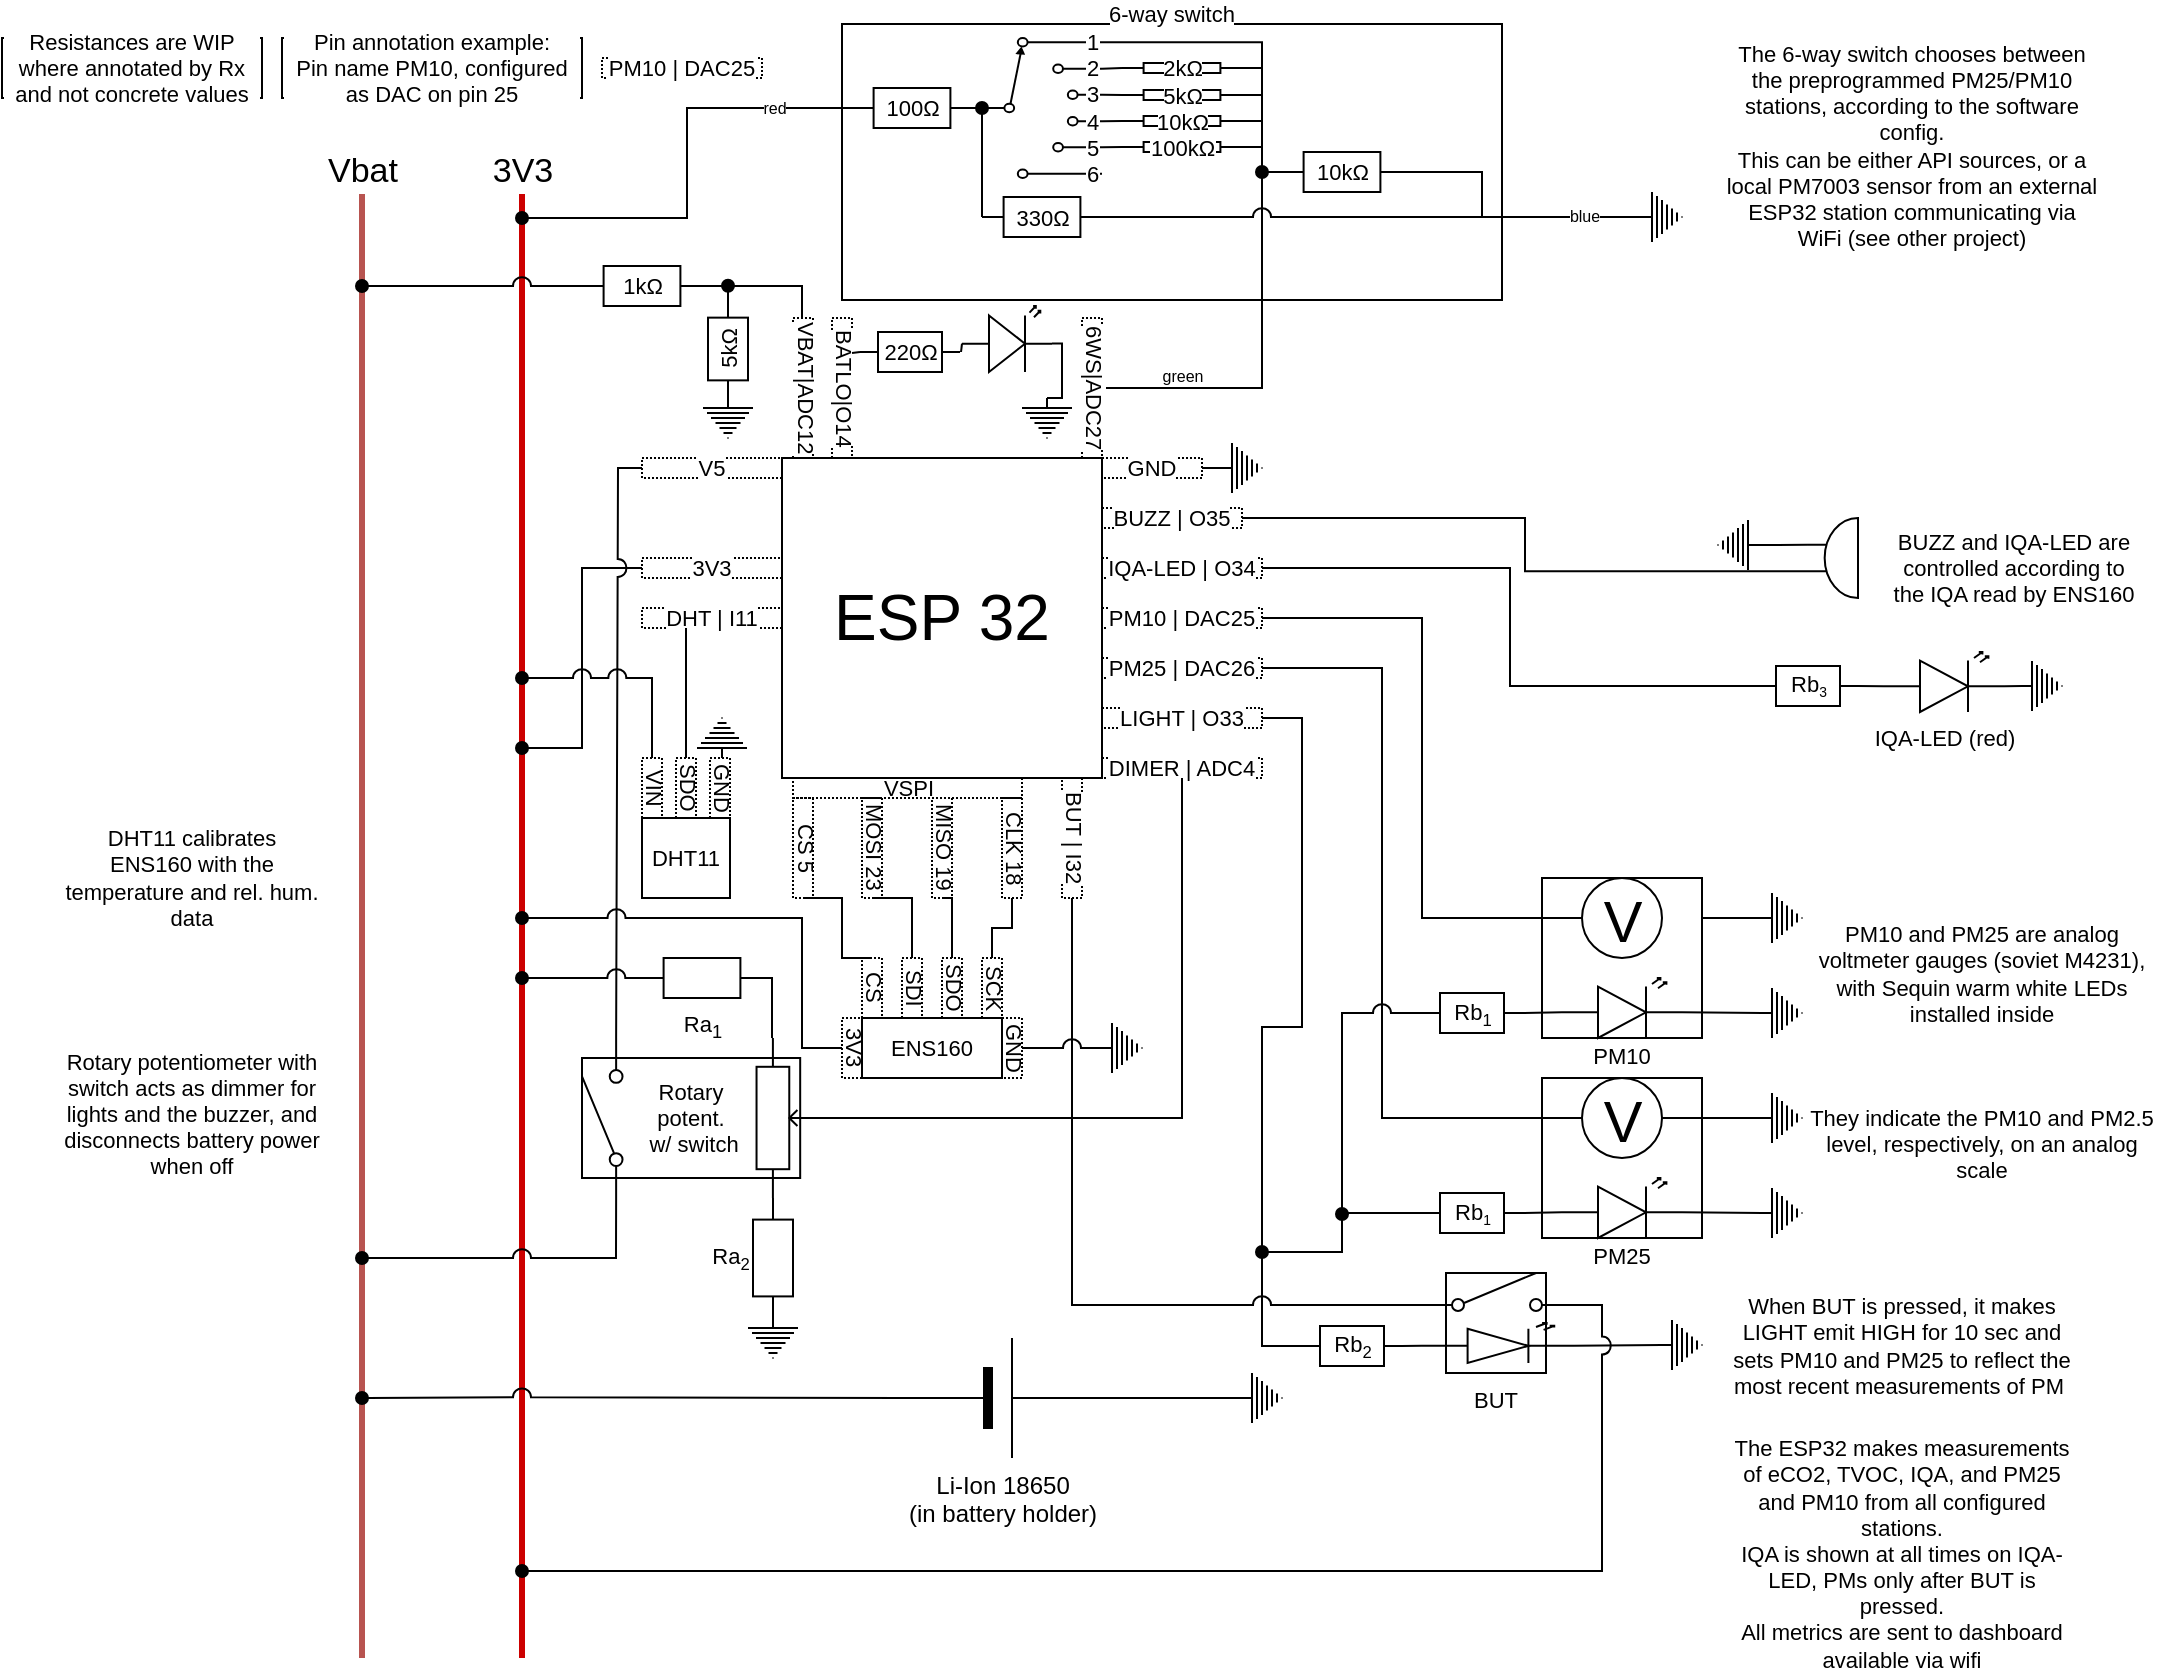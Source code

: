 <mxfile version="26.0.11">
  <diagram name="Page-1" id="7e0a89b8-554c-2b80-1dc8-d5c74ca68de4">
    <mxGraphModel dx="2312" dy="1270" grid="1" gridSize="10" guides="1" tooltips="1" connect="1" arrows="1" fold="1" page="1" pageScale="1" pageWidth="1100" pageHeight="850" background="none" math="0" shadow="0">
      <root>
        <mxCell id="0" />
        <mxCell id="1" parent="0" />
        <mxCell id="fRjFHOvY2SyDoRDMswof-4" value="" style="endArrow=none;html=1;rounded=0;fillColor=#f8cecc;strokeColor=#CC0000;strokeWidth=3;" parent="1" edge="1">
          <mxGeometry width="50" height="50" relative="1" as="geometry">
            <mxPoint x="280" y="830" as="sourcePoint" />
            <mxPoint x="280" y="80" as="targetPoint" />
          </mxGeometry>
        </mxCell>
        <mxCell id="fRjFHOvY2SyDoRDMswof-5" value="&lt;font style=&quot;font-size: 17px;&quot;&gt;3V3&lt;/font&gt;" style="edgeLabel;html=1;align=center;verticalAlign=middle;resizable=0;points=[];" parent="fRjFHOvY2SyDoRDMswof-4" vertex="1" connectable="0">
          <mxGeometry x="0.869" relative="1" as="geometry">
            <mxPoint y="-42" as="offset" />
          </mxGeometry>
        </mxCell>
        <mxCell id="fRjFHOvY2SyDoRDMswof-211" value="6-way switch" style="rounded=0;whiteSpace=wrap;html=1;fontFamily=Helvetica;fontSize=11;fontColor=default;labelBackgroundColor=default;labelPosition=center;verticalLabelPosition=top;align=center;verticalAlign=bottom;spacingBottom=-4;" parent="1" vertex="1">
          <mxGeometry x="440" y="13" width="330" height="138" as="geometry" />
        </mxCell>
        <mxCell id="fRjFHOvY2SyDoRDMswof-2" value="" style="endArrow=none;html=1;rounded=0;fillColor=#f8cecc;strokeColor=#b85450;strokeWidth=3;" parent="1" edge="1">
          <mxGeometry width="50" height="50" relative="1" as="geometry">
            <mxPoint x="200" y="830" as="sourcePoint" />
            <mxPoint x="200" y="80" as="targetPoint" />
          </mxGeometry>
        </mxCell>
        <mxCell id="fRjFHOvY2SyDoRDMswof-3" value="&lt;font style=&quot;font-size: 17px;&quot;&gt;Vbat&lt;/font&gt;" style="edgeLabel;html=1;align=center;verticalAlign=middle;resizable=0;points=[];" parent="fRjFHOvY2SyDoRDMswof-2" vertex="1" connectable="0">
          <mxGeometry x="0.869" relative="1" as="geometry">
            <mxPoint y="-42" as="offset" />
          </mxGeometry>
        </mxCell>
        <mxCell id="fRjFHOvY2SyDoRDMswof-11" style="edgeStyle=elbowEdgeStyle;rounded=0;orthogonalLoop=1;jettySize=auto;html=1;exitX=0;exitY=0.5;exitDx=0;exitDy=0;exitPerimeter=0;jumpStyle=arc;jumpSize=9;endArrow=oval;startFill=0;endFill=1;" parent="1" source="fRjFHOvY2SyDoRDMswof-10" edge="1">
          <mxGeometry relative="1" as="geometry">
            <mxPoint x="200" y="699.49" as="targetPoint" />
            <mxPoint x="540" y="699.49" as="sourcePoint" />
            <Array as="points">
              <mxPoint x="200" y="700" />
            </Array>
          </mxGeometry>
        </mxCell>
        <mxCell id="fRjFHOvY2SyDoRDMswof-13" style="edgeStyle=elbowEdgeStyle;shape=connector;rounded=0;jumpStyle=arc;jumpSize=9;orthogonalLoop=1;jettySize=auto;html=1;exitX=1;exitY=0.5;exitDx=0;exitDy=0;exitPerimeter=0;strokeColor=default;align=center;verticalAlign=middle;fontFamily=Helvetica;fontSize=11;fontColor=default;labelBackgroundColor=default;startFill=0;endArrow=none;" parent="1" source="fRjFHOvY2SyDoRDMswof-10" target="fRjFHOvY2SyDoRDMswof-12" edge="1">
          <mxGeometry relative="1" as="geometry" />
        </mxCell>
        <mxCell id="fRjFHOvY2SyDoRDMswof-10" value="Li-Ion 18650&lt;div&gt;(in battery holder)&lt;/div&gt;" style="verticalLabelPosition=bottom;shadow=0;dashed=0;align=center;fillColor=strokeColor;html=1;verticalAlign=top;strokeWidth=1;shape=mxgraph.electrical.miscellaneous.monocell_battery;" parent="1" vertex="1">
          <mxGeometry x="470" y="670" width="100" height="60" as="geometry" />
        </mxCell>
        <mxCell id="fRjFHOvY2SyDoRDMswof-12" value="" style="pointerEvents=1;verticalLabelPosition=bottom;shadow=0;dashed=0;align=center;html=1;verticalAlign=top;shape=mxgraph.electrical.signal_sources.protective_earth;fontFamily=Helvetica;fontSize=11;fontColor=default;labelBackgroundColor=default;direction=north;" parent="1" vertex="1">
          <mxGeometry x="640" y="687.5" width="20" height="25" as="geometry" />
        </mxCell>
        <mxCell id="fRjFHOvY2SyDoRDMswof-32" style="edgeStyle=elbowEdgeStyle;shape=connector;rounded=0;jumpStyle=arc;jumpSize=9;orthogonalLoop=1;jettySize=auto;html=1;strokeColor=default;align=center;verticalAlign=middle;fontFamily=Helvetica;fontSize=11;fontColor=default;labelBackgroundColor=default;startFill=0;endArrow=oval;endFill=1;" parent="1" source="fRjFHOvY2SyDoRDMswof-31" edge="1">
          <mxGeometry relative="1" as="geometry">
            <mxPoint x="280" y="375" as="targetPoint" />
          </mxGeometry>
        </mxCell>
        <mxCell id="fRjFHOvY2SyDoRDMswof-40" value="" style="group" parent="1" vertex="1" connectable="0">
          <mxGeometry x="310" y="520" width="120" height="80" as="geometry" />
        </mxCell>
        <mxCell id="fRjFHOvY2SyDoRDMswof-34" value="Rotary&lt;br&gt;potent.&lt;br&gt;&amp;nbsp;w/ switch" style="rounded=0;whiteSpace=wrap;html=1;fontFamily=Helvetica;fontSize=11;fontColor=default;labelBackgroundColor=default;" parent="fRjFHOvY2SyDoRDMswof-40" vertex="1">
          <mxGeometry y="10" width="109.091" height="60" as="geometry" />
        </mxCell>
        <mxCell id="fRjFHOvY2SyDoRDMswof-36" value="" style="pointerEvents=1;verticalLabelPosition=bottom;shadow=0;dashed=0;align=center;html=1;verticalAlign=top;shape=mxgraph.electrical.resistors.potentiometer_1;fontFamily=Helvetica;fontSize=11;fontColor=default;labelBackgroundColor=default;direction=north;" parent="fRjFHOvY2SyDoRDMswof-40" vertex="1">
          <mxGeometry x="87.273" width="32.727" height="80" as="geometry" />
        </mxCell>
        <mxCell id="fRjFHOvY2SyDoRDMswof-42" style="edgeStyle=elbowEdgeStyle;shape=connector;rounded=0;jumpStyle=arc;jumpSize=9;orthogonalLoop=1;jettySize=auto;html=1;strokeColor=default;align=center;verticalAlign=middle;fontFamily=Helvetica;fontSize=11;fontColor=default;labelBackgroundColor=default;startFill=0;endArrow=oval;exitX=0;exitY=0.8;exitDx=0;exitDy=0;startArrow=none;endFill=1;" parent="fRjFHOvY2SyDoRDMswof-40" source="fRjFHOvY2SyDoRDMswof-38" edge="1">
          <mxGeometry relative="1" as="geometry">
            <mxPoint x="-110" y="110" as="targetPoint" />
            <Array as="points">
              <mxPoint x="17" y="96" />
            </Array>
          </mxGeometry>
        </mxCell>
        <mxCell id="fRjFHOvY2SyDoRDMswof-38" value="" style="html=1;shape=mxgraph.electrical.electro-mechanical.singleSwitch;aspect=fixed;elSwitchState=off;fontFamily=Helvetica;fontSize=11;fontColor=default;labelBackgroundColor=default;direction=north;" parent="fRjFHOvY2SyDoRDMswof-40" vertex="1">
          <mxGeometry y="5.684e-14" width="21.33" height="80" as="geometry" />
        </mxCell>
        <mxCell id="fRjFHOvY2SyDoRDMswof-43" style="edgeStyle=elbowEdgeStyle;shape=connector;rounded=0;jumpStyle=arc;jumpSize=9;orthogonalLoop=1;jettySize=auto;html=1;exitX=1;exitY=0.8;exitDx=0;exitDy=0;entryX=0;entryY=0.5;entryDx=0;entryDy=0;strokeColor=default;align=center;verticalAlign=middle;fontFamily=Helvetica;fontSize=11;fontColor=default;labelBackgroundColor=default;startFill=0;endArrow=none;" parent="1" source="fRjFHOvY2SyDoRDMswof-38" target="fRjFHOvY2SyDoRDMswof-29" edge="1">
          <mxGeometry relative="1" as="geometry">
            <Array as="points">
              <mxPoint x="328" y="422" />
            </Array>
          </mxGeometry>
        </mxCell>
        <mxCell id="fRjFHOvY2SyDoRDMswof-47" value="" style="pointerEvents=1;verticalLabelPosition=bottom;shadow=0;dashed=0;align=center;html=1;verticalAlign=top;shape=mxgraph.electrical.signal_sources.protective_earth;fontFamily=Helvetica;fontSize=11;fontColor=default;labelBackgroundColor=default;" parent="1" vertex="1">
          <mxGeometry x="393" y="660" width="25" height="20" as="geometry" />
        </mxCell>
        <mxCell id="fRjFHOvY2SyDoRDMswof-52" style="edgeStyle=elbowEdgeStyle;shape=connector;rounded=0;jumpStyle=arc;jumpSize=9;orthogonalLoop=1;jettySize=auto;html=1;strokeColor=default;align=center;verticalAlign=middle;fontFamily=Helvetica;fontSize=11;fontColor=default;labelBackgroundColor=default;startFill=0;endArrow=oval;endFill=1;exitX=0;exitY=0.5;exitDx=0;exitDy=0;exitPerimeter=0;" parent="1" source="fRjFHOvY2SyDoRDMswof-57" edge="1">
          <mxGeometry relative="1" as="geometry">
            <mxPoint x="280" y="490" as="targetPoint" />
            <mxPoint x="300" y="490" as="sourcePoint" />
          </mxGeometry>
        </mxCell>
        <mxCell id="fRjFHOvY2SyDoRDMswof-54" style="edgeStyle=elbowEdgeStyle;shape=connector;rounded=0;jumpStyle=arc;jumpSize=9;orthogonalLoop=1;jettySize=auto;html=1;entryX=1;entryY=0.25;entryDx=0;entryDy=0;entryPerimeter=0;strokeColor=default;align=center;verticalAlign=middle;fontFamily=Helvetica;fontSize=11;fontColor=default;labelBackgroundColor=default;startFill=0;endArrow=none;exitX=1;exitY=0.5;exitDx=0;exitDy=0;exitPerimeter=0;" parent="1" source="fRjFHOvY2SyDoRDMswof-57" target="fRjFHOvY2SyDoRDMswof-36" edge="1">
          <mxGeometry relative="1" as="geometry">
            <mxPoint x="430" y="490" as="sourcePoint" />
            <Array as="points">
              <mxPoint x="405" y="511" />
            </Array>
          </mxGeometry>
        </mxCell>
        <mxCell id="fRjFHOvY2SyDoRDMswof-57" value="Ra&lt;sub&gt;1&lt;/sub&gt;" style="pointerEvents=1;verticalLabelPosition=bottom;shadow=0;dashed=0;align=center;html=1;verticalAlign=top;shape=mxgraph.electrical.resistors.resistor_1;fontFamily=Helvetica;fontSize=11;fontColor=default;labelBackgroundColor=default;" parent="1" vertex="1">
          <mxGeometry x="340" y="480" width="60" height="20" as="geometry" />
        </mxCell>
        <mxCell id="fRjFHOvY2SyDoRDMswof-58" value="Ra&lt;font size=&quot;1&quot;&gt;&lt;sub&gt;2&lt;/sub&gt;&lt;/font&gt;" style="pointerEvents=1;verticalLabelPosition=bottom;shadow=0;dashed=0;align=center;html=1;verticalAlign=top;shape=mxgraph.electrical.resistors.resistor_1;fontFamily=Helvetica;fontSize=11;fontColor=default;labelBackgroundColor=default;direction=south;spacing=-42;spacingLeft=-43;" parent="1" vertex="1">
          <mxGeometry x="395.5" y="600" width="20" height="60" as="geometry" />
        </mxCell>
        <mxCell id="fRjFHOvY2SyDoRDMswof-60" value="Resistances are WIP where annotated by Rx and not concrete values" style="text;html=1;align=center;verticalAlign=middle;whiteSpace=wrap;rounded=0;fontFamily=Helvetica;fontSize=11;fontColor=default;labelBackgroundColor=default;strokeColor=default;" parent="1" vertex="1">
          <mxGeometry x="20" y="20" width="130" height="30" as="geometry" />
        </mxCell>
        <mxCell id="fRjFHOvY2SyDoRDMswof-66" value="Pin annotation example:&lt;br&gt;Pin name PM10, configured as DAC on pin 25" style="text;html=1;align=center;verticalAlign=middle;whiteSpace=wrap;rounded=0;fontFamily=Helvetica;fontSize=11;fontColor=default;labelBackgroundColor=default;strokeColor=default;" parent="1" vertex="1">
          <mxGeometry x="160" y="20" width="150" height="30" as="geometry" />
        </mxCell>
        <mxCell id="fRjFHOvY2SyDoRDMswof-68" value="PM10 | DAC25" style="text;html=1;align=center;verticalAlign=middle;whiteSpace=wrap;rounded=0;fontFamily=Helvetica;fontSize=11;fontColor=default;labelBackgroundColor=default;fillColor=none;strokeColor=default;dashed=1;dashPattern=1 1;" parent="1" vertex="1">
          <mxGeometry x="320" y="30" width="80" height="10" as="geometry" />
        </mxCell>
        <mxCell id="fRjFHOvY2SyDoRDMswof-73" value="PM10 and PM25 are analog voltmeter gauges (soviet M4231), with Sequin warm white LEDs installed inside" style="text;html=1;align=center;verticalAlign=middle;whiteSpace=wrap;rounded=0;fontFamily=Helvetica;fontSize=11;fontColor=default;labelBackgroundColor=default;" parent="1" vertex="1">
          <mxGeometry x="920" y="440" width="180" height="95" as="geometry" />
        </mxCell>
        <mxCell id="fRjFHOvY2SyDoRDMswof-78" value="" style="edgeStyle=elbowEdgeStyle;shape=connector;rounded=0;jumpStyle=arc;jumpSize=9;orthogonalLoop=1;jettySize=auto;html=1;strokeColor=default;align=center;verticalAlign=middle;fontFamily=Helvetica;fontSize=11;fontColor=default;labelBackgroundColor=default;startFill=0;endArrow=none;" parent="1" source="fRjFHOvY2SyDoRDMswof-77" target="fRjFHOvY2SyDoRDMswof-74" edge="1">
          <mxGeometry relative="1" as="geometry" />
        </mxCell>
        <mxCell id="fRjFHOvY2SyDoRDMswof-77" value="" style="pointerEvents=1;verticalLabelPosition=bottom;shadow=0;dashed=0;align=center;html=1;verticalAlign=top;shape=mxgraph.electrical.signal_sources.protective_earth;fontFamily=Helvetica;fontSize=11;fontColor=default;labelBackgroundColor=default;direction=north;" parent="1" vertex="1">
          <mxGeometry x="900" y="447.5" width="20" height="25" as="geometry" />
        </mxCell>
        <mxCell id="fRjFHOvY2SyDoRDMswof-80" value="" style="pointerEvents=1;verticalLabelPosition=bottom;shadow=0;dashed=0;align=center;html=1;verticalAlign=top;shape=mxgraph.electrical.signal_sources.protective_earth;fontFamily=Helvetica;fontSize=11;fontColor=default;labelBackgroundColor=default;direction=north;" parent="1" vertex="1">
          <mxGeometry x="900" y="495" width="20" height="25" as="geometry" />
        </mxCell>
        <mxCell id="fRjFHOvY2SyDoRDMswof-83" value="" style="group" parent="1" vertex="1" connectable="0">
          <mxGeometry x="790" y="440" width="80" height="80" as="geometry" />
        </mxCell>
        <mxCell id="fRjFHOvY2SyDoRDMswof-70" value="PM10" style="whiteSpace=wrap;html=1;aspect=fixed;fontFamily=Helvetica;fontSize=11;fontColor=default;labelBackgroundColor=default;spacing=-2;spacingBottom=-30;labelPosition=center;verticalLabelPosition=bottom;align=center;verticalAlign=top;" parent="fRjFHOvY2SyDoRDMswof-83" vertex="1">
          <mxGeometry width="80" height="80" as="geometry" />
        </mxCell>
        <mxCell id="fRjFHOvY2SyDoRDMswof-74" value="&lt;font style=&quot;font-size: 29px;&quot;&gt;V&lt;/font&gt;" style="verticalLabelPosition=middle;shadow=0;dashed=0;align=center;html=1;verticalAlign=middle;strokeWidth=1;shape=ellipse;aspect=fixed;fontSize=50;fontFamily=Helvetica;fontColor=default;labelBackgroundColor=none;spacing=0;spacingBottom=13;" parent="fRjFHOvY2SyDoRDMswof-83" vertex="1">
          <mxGeometry x="20" width="40" height="40" as="geometry" />
        </mxCell>
        <mxCell id="fRjFHOvY2SyDoRDMswof-79" value="" style="verticalLabelPosition=bottom;shadow=0;dashed=0;align=center;html=1;verticalAlign=top;shape=mxgraph.electrical.opto_electronics.led_2;pointerEvents=1;fontFamily=Helvetica;fontSize=11;fontColor=default;labelBackgroundColor=default;" parent="fRjFHOvY2SyDoRDMswof-83" vertex="1">
          <mxGeometry x="10" y="50" width="60" height="30" as="geometry" />
        </mxCell>
        <mxCell id="fRjFHOvY2SyDoRDMswof-84" value="" style="group" parent="1" vertex="1" connectable="0">
          <mxGeometry x="790" y="540" width="80" height="80" as="geometry" />
        </mxCell>
        <mxCell id="fRjFHOvY2SyDoRDMswof-85" value="PM25" style="whiteSpace=wrap;html=1;aspect=fixed;fontFamily=Helvetica;fontSize=11;fontColor=default;labelBackgroundColor=default;spacing=-2;spacingBottom=-30;labelPosition=center;verticalLabelPosition=bottom;align=center;verticalAlign=top;" parent="fRjFHOvY2SyDoRDMswof-84" vertex="1">
          <mxGeometry width="80" height="80" as="geometry" />
        </mxCell>
        <mxCell id="fRjFHOvY2SyDoRDMswof-86" value="&lt;font style=&quot;font-size: 29px;&quot;&gt;V&lt;/font&gt;" style="verticalLabelPosition=middle;shadow=0;dashed=0;align=center;html=1;verticalAlign=middle;strokeWidth=1;shape=ellipse;aspect=fixed;fontSize=50;fontFamily=Helvetica;fontColor=default;labelBackgroundColor=none;spacing=0;spacingBottom=13;" parent="fRjFHOvY2SyDoRDMswof-84" vertex="1">
          <mxGeometry x="20" width="40" height="40" as="geometry" />
        </mxCell>
        <mxCell id="fRjFHOvY2SyDoRDMswof-87" value="" style="verticalLabelPosition=bottom;shadow=0;dashed=0;align=center;html=1;verticalAlign=top;shape=mxgraph.electrical.opto_electronics.led_2;pointerEvents=1;fontFamily=Helvetica;fontSize=11;fontColor=default;labelBackgroundColor=default;" parent="fRjFHOvY2SyDoRDMswof-84" vertex="1">
          <mxGeometry x="10" y="50" width="60" height="30" as="geometry" />
        </mxCell>
        <mxCell id="fRjFHOvY2SyDoRDMswof-88" value="They indicate the PM10 and PM2.5 level, respectively, on an analog scale" style="text;html=1;align=center;verticalAlign=middle;whiteSpace=wrap;rounded=0;fontFamily=Helvetica;fontSize=11;fontColor=default;labelBackgroundColor=default;" parent="1" vertex="1">
          <mxGeometry x="920" y="525" width="180" height="95" as="geometry" />
        </mxCell>
        <mxCell id="fRjFHOvY2SyDoRDMswof-89" value="" style="pointerEvents=1;verticalLabelPosition=bottom;shadow=0;dashed=0;align=center;html=1;verticalAlign=top;shape=mxgraph.electrical.signal_sources.protective_earth;fontFamily=Helvetica;fontSize=11;fontColor=default;labelBackgroundColor=default;direction=north;" parent="1" vertex="1">
          <mxGeometry x="900" y="595" width="20" height="25" as="geometry" />
        </mxCell>
        <mxCell id="fRjFHOvY2SyDoRDMswof-90" value="" style="pointerEvents=1;verticalLabelPosition=bottom;shadow=0;dashed=0;align=center;html=1;verticalAlign=top;shape=mxgraph.electrical.signal_sources.protective_earth;fontFamily=Helvetica;fontSize=11;fontColor=default;labelBackgroundColor=default;direction=north;" parent="1" vertex="1">
          <mxGeometry x="900" y="547.5" width="20" height="25" as="geometry" />
        </mxCell>
        <mxCell id="fRjFHOvY2SyDoRDMswof-91" style="edgeStyle=elbowEdgeStyle;shape=connector;rounded=0;jumpStyle=arc;jumpSize=9;orthogonalLoop=1;jettySize=auto;html=1;entryX=0.5;entryY=0;entryDx=0;entryDy=0;entryPerimeter=0;strokeColor=default;align=center;verticalAlign=middle;fontFamily=Helvetica;fontSize=11;fontColor=default;labelBackgroundColor=default;startFill=0;endArrow=none;exitX=1;exitY=0.57;exitDx=0;exitDy=0;exitPerimeter=0;" parent="1" source="fRjFHOvY2SyDoRDMswof-87" target="fRjFHOvY2SyDoRDMswof-89" edge="1">
          <mxGeometry relative="1" as="geometry" />
        </mxCell>
        <mxCell id="fRjFHOvY2SyDoRDMswof-92" style="edgeStyle=elbowEdgeStyle;shape=connector;rounded=0;jumpStyle=arc;jumpSize=9;orthogonalLoop=1;jettySize=auto;html=1;entryX=0.5;entryY=0;entryDx=0;entryDy=0;entryPerimeter=0;strokeColor=default;align=center;verticalAlign=middle;fontFamily=Helvetica;fontSize=11;fontColor=default;labelBackgroundColor=default;startFill=0;endArrow=none;" parent="1" source="fRjFHOvY2SyDoRDMswof-86" target="fRjFHOvY2SyDoRDMswof-90" edge="1">
          <mxGeometry relative="1" as="geometry" />
        </mxCell>
        <mxCell id="fRjFHOvY2SyDoRDMswof-93" style="edgeStyle=elbowEdgeStyle;shape=connector;rounded=0;jumpStyle=arc;jumpSize=9;orthogonalLoop=1;jettySize=auto;html=1;strokeColor=default;align=center;verticalAlign=middle;fontFamily=Helvetica;fontSize=11;fontColor=default;labelBackgroundColor=default;startFill=0;endArrow=none;entryX=1;entryY=0.5;entryDx=0;entryDy=0;" parent="1" source="fRjFHOvY2SyDoRDMswof-86" target="fRjFHOvY2SyDoRDMswof-20" edge="1">
          <mxGeometry relative="1" as="geometry">
            <mxPoint x="780" y="560" as="targetPoint" />
            <Array as="points">
              <mxPoint x="710" y="460" />
            </Array>
          </mxGeometry>
        </mxCell>
        <mxCell id="fRjFHOvY2SyDoRDMswof-75" style="edgeStyle=elbowEdgeStyle;shape=connector;rounded=0;jumpStyle=arc;jumpSize=9;orthogonalLoop=1;jettySize=auto;html=1;strokeColor=default;align=center;verticalAlign=middle;fontFamily=Helvetica;fontSize=11;fontColor=default;labelBackgroundColor=default;startFill=0;endArrow=none;entryX=1;entryY=0.5;entryDx=0;entryDy=0;" parent="1" source="fRjFHOvY2SyDoRDMswof-74" target="fRjFHOvY2SyDoRDMswof-19" edge="1">
          <mxGeometry relative="1" as="geometry">
            <mxPoint x="780" y="460" as="targetPoint" />
          </mxGeometry>
        </mxCell>
        <mxCell id="fRjFHOvY2SyDoRDMswof-117" value="" style="group" parent="1" vertex="1" connectable="0">
          <mxGeometry x="340" y="230" width="310" height="220" as="geometry" />
        </mxCell>
        <mxCell id="fRjFHOvY2SyDoRDMswof-61" value="" style="group" parent="fRjFHOvY2SyDoRDMswof-117" vertex="1" connectable="0">
          <mxGeometry width="310" height="220" as="geometry" />
        </mxCell>
        <mxCell id="fRjFHOvY2SyDoRDMswof-9" value="&lt;font style=&quot;font-size: 32px;&quot;&gt;ESP 32&lt;/font&gt;" style="whiteSpace=wrap;html=1;aspect=fixed;" parent="fRjFHOvY2SyDoRDMswof-61" vertex="1">
          <mxGeometry x="70" width="160" height="160" as="geometry" />
        </mxCell>
        <mxCell id="fRjFHOvY2SyDoRDMswof-14" value="GND" style="text;html=1;align=center;verticalAlign=middle;whiteSpace=wrap;rounded=0;fontFamily=Helvetica;fontSize=11;fontColor=default;labelBackgroundColor=default;fillColor=none;strokeColor=default;dashed=1;dashPattern=1 1;" parent="fRjFHOvY2SyDoRDMswof-61" vertex="1">
          <mxGeometry x="230" width="50" height="10" as="geometry" />
        </mxCell>
        <mxCell id="fRjFHOvY2SyDoRDMswof-17" value="BUZZ | O35" style="text;html=1;align=center;verticalAlign=middle;whiteSpace=wrap;rounded=0;fontFamily=Helvetica;fontSize=11;fontColor=default;labelBackgroundColor=default;fillColor=none;strokeColor=default;dashed=1;dashPattern=1 1;" parent="fRjFHOvY2SyDoRDMswof-61" vertex="1">
          <mxGeometry x="230" y="25" width="70" height="10" as="geometry" />
        </mxCell>
        <mxCell id="fRjFHOvY2SyDoRDMswof-18" value="IQA-LED | O34" style="text;html=1;align=center;verticalAlign=middle;whiteSpace=wrap;rounded=0;fontFamily=Helvetica;fontSize=11;fontColor=default;labelBackgroundColor=default;fillColor=none;strokeColor=default;dashed=1;dashPattern=1 1;" parent="fRjFHOvY2SyDoRDMswof-61" vertex="1">
          <mxGeometry x="230" y="50" width="80" height="10" as="geometry" />
        </mxCell>
        <mxCell id="fRjFHOvY2SyDoRDMswof-19" value="PM10 | DAC25" style="text;html=1;align=center;verticalAlign=middle;whiteSpace=wrap;rounded=0;fontFamily=Helvetica;fontSize=11;fontColor=default;labelBackgroundColor=default;fillColor=none;strokeColor=default;dashed=1;dashPattern=1 1;" parent="fRjFHOvY2SyDoRDMswof-61" vertex="1">
          <mxGeometry x="230" y="75" width="80" height="10" as="geometry" />
        </mxCell>
        <mxCell id="fRjFHOvY2SyDoRDMswof-20" value="PM25 | DAC26" style="text;html=1;align=center;verticalAlign=middle;whiteSpace=wrap;rounded=0;fontFamily=Helvetica;fontSize=11;fontColor=default;labelBackgroundColor=default;fillColor=none;strokeColor=default;dashed=1;dashPattern=1 1;" parent="fRjFHOvY2SyDoRDMswof-61" vertex="1">
          <mxGeometry x="230" y="100" width="80" height="10" as="geometry" />
        </mxCell>
        <mxCell id="fRjFHOvY2SyDoRDMswof-21" value="LIGHT | O33" style="text;html=1;align=center;verticalAlign=middle;whiteSpace=wrap;rounded=0;fontFamily=Helvetica;fontSize=11;fontColor=default;labelBackgroundColor=default;fillColor=none;strokeColor=default;dashed=1;dashPattern=1 1;" parent="fRjFHOvY2SyDoRDMswof-61" vertex="1">
          <mxGeometry x="230" y="125" width="80" height="10" as="geometry" />
        </mxCell>
        <mxCell id="fRjFHOvY2SyDoRDMswof-29" value="V5" style="text;html=1;align=center;verticalAlign=middle;whiteSpace=wrap;rounded=0;fontFamily=Helvetica;fontSize=11;fontColor=default;labelBackgroundColor=default;fillColor=none;strokeColor=default;dashed=1;dashPattern=1 1;" parent="fRjFHOvY2SyDoRDMswof-61" vertex="1">
          <mxGeometry width="70" height="10" as="geometry" />
        </mxCell>
        <mxCell id="fRjFHOvY2SyDoRDMswof-31" value="3V3" style="text;html=1;align=center;verticalAlign=middle;whiteSpace=wrap;rounded=0;fontFamily=Helvetica;fontSize=11;fontColor=default;labelBackgroundColor=default;fillColor=none;strokeColor=default;dashed=1;dashPattern=1 1;" parent="fRjFHOvY2SyDoRDMswof-61" vertex="1">
          <mxGeometry y="50" width="70" height="10" as="geometry" />
        </mxCell>
        <mxCell id="fRjFHOvY2SyDoRDMswof-16" value="" style="pointerEvents=1;verticalLabelPosition=bottom;shadow=0;dashed=0;align=center;html=1;verticalAlign=top;shape=mxgraph.electrical.signal_sources.protective_earth;fontFamily=Helvetica;fontSize=11;fontColor=default;labelBackgroundColor=default;direction=north;" parent="fRjFHOvY2SyDoRDMswof-61" vertex="1">
          <mxGeometry x="290" y="-7.5" width="20" height="25" as="geometry" />
        </mxCell>
        <mxCell id="fRjFHOvY2SyDoRDMswof-15" style="edgeStyle=elbowEdgeStyle;shape=connector;rounded=0;jumpStyle=arc;jumpSize=9;orthogonalLoop=1;jettySize=auto;html=1;exitX=1;exitY=0.5;exitDx=0;exitDy=0;strokeColor=default;align=center;verticalAlign=middle;fontFamily=Helvetica;fontSize=11;fontColor=default;labelBackgroundColor=default;startFill=0;endArrow=none;entryX=0.498;entryY=0.096;entryDx=0;entryDy=0;entryPerimeter=0;" parent="fRjFHOvY2SyDoRDMswof-61" source="fRjFHOvY2SyDoRDMswof-14" target="fRjFHOvY2SyDoRDMswof-16" edge="1">
          <mxGeometry relative="1" as="geometry">
            <mxPoint x="320" y="95.238" as="targetPoint" />
          </mxGeometry>
        </mxCell>
        <mxCell id="fRjFHOvY2SyDoRDMswof-253" value="" style="group" parent="fRjFHOvY2SyDoRDMswof-61" vertex="1" connectable="0">
          <mxGeometry y="150" width="44" height="70" as="geometry" />
        </mxCell>
        <mxCell id="fRjFHOvY2SyDoRDMswof-227" value="DHT11" style="rounded=0;whiteSpace=wrap;html=1;fontFamily=Helvetica;fontSize=11;fontColor=default;labelBackgroundColor=default;" parent="fRjFHOvY2SyDoRDMswof-253" vertex="1">
          <mxGeometry y="30" width="44" height="40" as="geometry" />
        </mxCell>
        <mxCell id="fRjFHOvY2SyDoRDMswof-254" style="edgeStyle=elbowEdgeStyle;shape=connector;rounded=0;jumpStyle=arc;jumpSize=9;orthogonalLoop=1;jettySize=auto;html=1;strokeColor=default;align=center;verticalAlign=middle;fontFamily=Helvetica;fontSize=11;fontColor=default;labelBackgroundColor=default;startFill=0;endArrow=oval;endFill=1;" parent="fRjFHOvY2SyDoRDMswof-253" source="fRjFHOvY2SyDoRDMswof-228" edge="1">
          <mxGeometry relative="1" as="geometry">
            <mxPoint x="-60" y="-40" as="targetPoint" />
            <Array as="points">
              <mxPoint x="5" y="-10" />
            </Array>
          </mxGeometry>
        </mxCell>
        <mxCell id="fRjFHOvY2SyDoRDMswof-228" value="VIN" style="text;html=1;align=center;verticalAlign=middle;whiteSpace=wrap;rounded=0;fontFamily=Helvetica;fontSize=11;fontColor=default;labelBackgroundColor=none;fillColor=none;strokeColor=default;dashed=1;textDirection=vertical-rl;horizontal=1;direction=south;dashPattern=1 1;" parent="fRjFHOvY2SyDoRDMswof-253" vertex="1">
          <mxGeometry width="10" height="30" as="geometry" />
        </mxCell>
        <mxCell id="fRjFHOvY2SyDoRDMswof-251" value="SDO" style="text;html=1;align=center;verticalAlign=middle;whiteSpace=wrap;rounded=0;fontFamily=Helvetica;fontSize=11;fontColor=default;labelBackgroundColor=none;fillColor=none;strokeColor=default;dashed=1;textDirection=vertical-rl;horizontal=1;direction=south;dashPattern=1 1;" parent="fRjFHOvY2SyDoRDMswof-253" vertex="1">
          <mxGeometry x="17" width="10" height="30" as="geometry" />
        </mxCell>
        <mxCell id="fRjFHOvY2SyDoRDMswof-252" value="GND" style="text;html=1;align=center;verticalAlign=middle;whiteSpace=wrap;rounded=0;fontFamily=Helvetica;fontSize=11;fontColor=default;labelBackgroundColor=none;fillColor=none;strokeColor=default;dashed=1;textDirection=vertical-rl;horizontal=1;direction=south;dashPattern=1 1;" parent="fRjFHOvY2SyDoRDMswof-253" vertex="1">
          <mxGeometry x="34" width="10" height="30" as="geometry" />
        </mxCell>
        <mxCell id="fRjFHOvY2SyDoRDMswof-255" value="" style="pointerEvents=1;verticalLabelPosition=bottom;shadow=0;dashed=0;align=center;html=1;verticalAlign=top;shape=mxgraph.electrical.signal_sources.protective_earth;fontFamily=Helvetica;fontSize=11;fontColor=default;labelBackgroundColor=default;direction=west;" parent="fRjFHOvY2SyDoRDMswof-61" vertex="1">
          <mxGeometry x="27.5" y="130" width="25" height="20" as="geometry" />
        </mxCell>
        <mxCell id="fRjFHOvY2SyDoRDMswof-256" value="DHT | I11" style="text;html=1;align=center;verticalAlign=middle;whiteSpace=wrap;rounded=0;fontFamily=Helvetica;fontSize=11;fontColor=default;labelBackgroundColor=default;fillColor=none;strokeColor=default;dashed=1;dashPattern=1 1;" parent="fRjFHOvY2SyDoRDMswof-61" vertex="1">
          <mxGeometry y="75" width="70" height="10" as="geometry" />
        </mxCell>
        <mxCell id="fRjFHOvY2SyDoRDMswof-257" style="edgeStyle=elbowEdgeStyle;shape=connector;rounded=0;jumpStyle=arc;jumpSize=9;orthogonalLoop=1;jettySize=auto;html=1;strokeColor=default;align=center;verticalAlign=middle;fontFamily=Helvetica;fontSize=11;fontColor=default;labelBackgroundColor=default;startFill=0;endArrow=none;" parent="fRjFHOvY2SyDoRDMswof-61" source="fRjFHOvY2SyDoRDMswof-251" edge="1">
          <mxGeometry relative="1" as="geometry">
            <mxPoint x="22" y="85" as="targetPoint" />
            <Array as="points">
              <mxPoint x="22" y="120" />
            </Array>
          </mxGeometry>
        </mxCell>
        <mxCell id="vEt8EZefUBXNLggfEmCZ-4" value="DIMER | ADC4" style="text;html=1;align=center;verticalAlign=middle;whiteSpace=wrap;rounded=0;fontFamily=Helvetica;fontSize=11;fontColor=default;labelBackgroundColor=default;fillColor=none;strokeColor=default;dashed=1;dashPattern=1 1;" parent="fRjFHOvY2SyDoRDMswof-61" vertex="1">
          <mxGeometry x="230" y="150" width="80" height="10" as="geometry" />
        </mxCell>
        <mxCell id="fRjFHOvY2SyDoRDMswof-107" value="BUT | I32" style="text;html=1;align=center;verticalAlign=middle;whiteSpace=wrap;rounded=0;fontFamily=Helvetica;fontSize=11;fontColor=default;labelBackgroundColor=default;fillColor=none;strokeColor=default;dashed=1;textDirection=vertical-rl;horizontal=1;direction=south;dashPattern=1 1;" parent="fRjFHOvY2SyDoRDMswof-117" vertex="1">
          <mxGeometry x="210" y="160" width="10" height="60" as="geometry" />
        </mxCell>
        <mxCell id="fRjFHOvY2SyDoRDMswof-116" value="" style="group" parent="fRjFHOvY2SyDoRDMswof-117" vertex="1" connectable="0">
          <mxGeometry x="75.5" y="160" width="114.5" height="60" as="geometry" />
        </mxCell>
        <mxCell id="fRjFHOvY2SyDoRDMswof-96" value="VSPI" style="text;html=1;align=center;verticalAlign=middle;whiteSpace=wrap;rounded=0;fontFamily=Helvetica;fontSize=11;fontColor=default;labelBackgroundColor=none;fillColor=none;strokeColor=default;dashed=1;direction=south;dashPattern=1 1;" parent="fRjFHOvY2SyDoRDMswof-116" vertex="1">
          <mxGeometry width="114.5" height="10" as="geometry" />
        </mxCell>
        <mxCell id="fRjFHOvY2SyDoRDMswof-112" value="CLK 18" style="text;html=1;align=center;verticalAlign=middle;whiteSpace=wrap;rounded=0;fontFamily=Helvetica;fontSize=11;fontColor=default;labelBackgroundColor=none;fillColor=none;strokeColor=default;dashed=1;textDirection=vertical-rl;horizontal=1;direction=south;dashPattern=1 1;" parent="fRjFHOvY2SyDoRDMswof-116" vertex="1">
          <mxGeometry x="104.5" y="10" width="10" height="50" as="geometry" />
        </mxCell>
        <mxCell id="fRjFHOvY2SyDoRDMswof-113" value="MISO 19" style="text;html=1;align=center;verticalAlign=middle;whiteSpace=wrap;rounded=0;fontFamily=Helvetica;fontSize=11;fontColor=default;labelBackgroundColor=none;fillColor=none;strokeColor=default;dashed=1;textDirection=vertical-rl;horizontal=1;direction=south;dashPattern=1 1;" parent="fRjFHOvY2SyDoRDMswof-116" vertex="1">
          <mxGeometry x="69.5" y="10" width="10" height="50" as="geometry" />
        </mxCell>
        <mxCell id="fRjFHOvY2SyDoRDMswof-114" value="MOSI 23" style="text;html=1;align=center;verticalAlign=middle;whiteSpace=wrap;rounded=0;fontFamily=Helvetica;fontSize=11;fontColor=default;labelBackgroundColor=none;fillColor=none;strokeColor=default;dashed=1;textDirection=vertical-rl;horizontal=1;direction=south;dashPattern=1 1;" parent="fRjFHOvY2SyDoRDMswof-116" vertex="1">
          <mxGeometry x="34.5" y="10" width="10" height="50" as="geometry" />
        </mxCell>
        <mxCell id="fRjFHOvY2SyDoRDMswof-115" value="CS 5" style="text;html=1;align=center;verticalAlign=middle;whiteSpace=wrap;rounded=0;fontFamily=Helvetica;fontSize=11;fontColor=default;labelBackgroundColor=none;fillColor=none;strokeColor=default;dashed=1;textDirection=vertical-rl;horizontal=1;direction=south;dashPattern=1 1;" parent="fRjFHOvY2SyDoRDMswof-116" vertex="1">
          <mxGeometry y="10" width="10" height="50" as="geometry" />
        </mxCell>
        <mxCell id="fRjFHOvY2SyDoRDMswof-121" value="" style="group" parent="1" vertex="1" connectable="0">
          <mxGeometry x="730" y="637.5" width="76" height="50" as="geometry" />
        </mxCell>
        <mxCell id="fRjFHOvY2SyDoRDMswof-118" value="BUT" style="whiteSpace=wrap;html=1;aspect=fixed;fontFamily=Helvetica;fontSize=11;fontColor=default;labelBackgroundColor=default;labelPosition=center;verticalLabelPosition=bottom;align=center;verticalAlign=top;" parent="fRjFHOvY2SyDoRDMswof-121" vertex="1">
          <mxGeometry x="12" width="50" height="50" as="geometry" />
        </mxCell>
        <mxCell id="fRjFHOvY2SyDoRDMswof-119" value="" style="html=1;shape=mxgraph.electrical.electro-mechanical.singleSwitch;aspect=fixed;elSwitchState=off;fontFamily=Helvetica;fontSize=11;fontColor=default;labelBackgroundColor=default;" parent="fRjFHOvY2SyDoRDMswof-121" vertex="1">
          <mxGeometry width="75" height="20" as="geometry" />
        </mxCell>
        <mxCell id="fRjFHOvY2SyDoRDMswof-120" value="" style="verticalLabelPosition=bottom;shadow=0;dashed=0;align=center;html=1;verticalAlign=top;shape=mxgraph.electrical.opto_electronics.led_2;pointerEvents=1;fontFamily=Helvetica;fontSize=11;fontColor=default;labelBackgroundColor=default;" parent="fRjFHOvY2SyDoRDMswof-121" vertex="1">
          <mxGeometry y="25" width="76" height="20" as="geometry" />
        </mxCell>
        <mxCell id="fRjFHOvY2SyDoRDMswof-122" value="" style="pointerEvents=1;verticalLabelPosition=bottom;shadow=0;dashed=0;align=center;html=1;verticalAlign=top;shape=mxgraph.electrical.signal_sources.protective_earth;fontFamily=Helvetica;fontSize=11;fontColor=default;labelBackgroundColor=default;direction=north;" parent="1" vertex="1">
          <mxGeometry x="850" y="661" width="20" height="25" as="geometry" />
        </mxCell>
        <mxCell id="fRjFHOvY2SyDoRDMswof-123" style="edgeStyle=elbowEdgeStyle;shape=connector;rounded=0;jumpStyle=arc;jumpSize=9;orthogonalLoop=1;jettySize=auto;html=1;exitX=1;exitY=0.57;exitDx=0;exitDy=0;exitPerimeter=0;entryX=0.5;entryY=0;entryDx=0;entryDy=0;entryPerimeter=0;strokeColor=default;align=center;verticalAlign=middle;fontFamily=Helvetica;fontSize=11;fontColor=default;labelBackgroundColor=default;startFill=0;endArrow=none;" parent="1" source="fRjFHOvY2SyDoRDMswof-120" target="fRjFHOvY2SyDoRDMswof-122" edge="1">
          <mxGeometry relative="1" as="geometry" />
        </mxCell>
        <mxCell id="vEt8EZefUBXNLggfEmCZ-6" style="edgeStyle=orthogonalEdgeStyle;rounded=0;orthogonalLoop=1;jettySize=auto;html=1;exitX=0;exitY=0.5;exitDx=0;exitDy=0;exitPerimeter=0;entryX=1;entryY=0.5;entryDx=0;entryDy=0;endArrow=none;startFill=0;" parent="1" source="fRjFHOvY2SyDoRDMswof-127" target="fRjFHOvY2SyDoRDMswof-21" edge="1">
          <mxGeometry relative="1" as="geometry" />
        </mxCell>
        <mxCell id="fRjFHOvY2SyDoRDMswof-127" value="Rb&lt;font size=&quot;1&quot;&gt;&lt;sub&gt;2&lt;/sub&gt;&lt;/font&gt;" style="pointerEvents=1;verticalLabelPosition=middle;shadow=0;dashed=0;align=center;html=1;verticalAlign=middle;shape=mxgraph.electrical.resistors.resistor_1;fontFamily=Helvetica;fontSize=11;fontColor=default;labelBackgroundColor=default;labelPosition=center;" parent="1" vertex="1">
          <mxGeometry x="670" y="664" width="50" height="20" as="geometry" />
        </mxCell>
        <mxCell id="fRjFHOvY2SyDoRDMswof-128" style="edgeStyle=elbowEdgeStyle;shape=connector;rounded=0;jumpStyle=arc;jumpSize=9;orthogonalLoop=1;jettySize=auto;html=1;exitX=1;exitY=0.5;exitDx=0;exitDy=0;exitPerimeter=0;entryX=0;entryY=0.57;entryDx=0;entryDy=0;entryPerimeter=0;strokeColor=default;align=center;verticalAlign=middle;fontFamily=Helvetica;fontSize=11;fontColor=default;labelBackgroundColor=default;startFill=0;endArrow=none;" parent="1" source="fRjFHOvY2SyDoRDMswof-127" target="fRjFHOvY2SyDoRDMswof-120" edge="1">
          <mxGeometry relative="1" as="geometry" />
        </mxCell>
        <mxCell id="fRjFHOvY2SyDoRDMswof-136" style="edgeStyle=elbowEdgeStyle;shape=connector;rounded=0;jumpStyle=arc;jumpSize=9;orthogonalLoop=1;jettySize=auto;html=1;strokeColor=default;align=center;verticalAlign=middle;fontFamily=Helvetica;fontSize=11;fontColor=default;labelBackgroundColor=default;startFill=0;endArrow=oval;endFill=1;exitX=1;exitY=0.8;exitDx=0;exitDy=0;" parent="1" source="fRjFHOvY2SyDoRDMswof-119" edge="1">
          <mxGeometry relative="1" as="geometry">
            <mxPoint x="280" y="786.5" as="targetPoint" />
            <mxPoint x="830" y="650" as="sourcePoint" />
            <Array as="points">
              <mxPoint x="820" y="767" />
            </Array>
          </mxGeometry>
        </mxCell>
        <mxCell id="fRjFHOvY2SyDoRDMswof-137" style="edgeStyle=elbowEdgeStyle;shape=connector;rounded=0;jumpStyle=arc;jumpSize=9;orthogonalLoop=1;jettySize=auto;html=1;exitX=0;exitY=0.8;exitDx=0;exitDy=0;strokeColor=default;align=center;verticalAlign=middle;fontFamily=Helvetica;fontSize=11;fontColor=default;labelBackgroundColor=default;startFill=0;endArrow=none;entryX=1;entryY=0.5;entryDx=0;entryDy=0;" parent="1" source="fRjFHOvY2SyDoRDMswof-119" target="fRjFHOvY2SyDoRDMswof-107" edge="1">
          <mxGeometry relative="1" as="geometry">
            <mxPoint x="560" y="474" as="targetPoint" />
            <Array as="points">
              <mxPoint x="555" y="554" />
            </Array>
          </mxGeometry>
        </mxCell>
        <mxCell id="fRjFHOvY2SyDoRDMswof-81" style="edgeStyle=elbowEdgeStyle;shape=connector;rounded=0;jumpStyle=arc;jumpSize=9;orthogonalLoop=1;jettySize=auto;html=1;entryX=1;entryY=0.57;entryDx=0;entryDy=0;entryPerimeter=0;strokeColor=default;align=center;verticalAlign=middle;fontFamily=Helvetica;fontSize=11;fontColor=default;labelBackgroundColor=default;startFill=0;endArrow=none;" parent="1" source="fRjFHOvY2SyDoRDMswof-80" target="fRjFHOvY2SyDoRDMswof-79" edge="1">
          <mxGeometry relative="1" as="geometry" />
        </mxCell>
        <mxCell id="fRjFHOvY2SyDoRDMswof-146" style="edgeStyle=elbowEdgeStyle;shape=connector;rounded=0;jumpStyle=arc;jumpSize=9;orthogonalLoop=1;jettySize=auto;html=1;exitX=0;exitY=0.5;exitDx=0;exitDy=0;exitPerimeter=0;strokeColor=default;align=center;verticalAlign=middle;fontFamily=Helvetica;fontSize=11;fontColor=default;labelBackgroundColor=default;startFill=0;endArrow=oval;endFill=1;" parent="1" source="fRjFHOvY2SyDoRDMswof-140" edge="1">
          <mxGeometry relative="1" as="geometry">
            <mxPoint x="690" y="608" as="targetPoint" />
            <Array as="points">
              <mxPoint x="690" y="550" />
            </Array>
          </mxGeometry>
        </mxCell>
        <mxCell id="fRjFHOvY2SyDoRDMswof-140" value="Rb&lt;font size=&quot;1&quot;&gt;&lt;sub&gt;1&lt;/sub&gt;&lt;/font&gt;" style="pointerEvents=1;verticalLabelPosition=middle;shadow=0;dashed=0;align=center;html=1;verticalAlign=middle;shape=mxgraph.electrical.resistors.resistor_1;fontFamily=Helvetica;fontSize=11;fontColor=default;labelBackgroundColor=default;labelPosition=center;" parent="1" vertex="1">
          <mxGeometry x="730" y="497.5" width="50" height="20" as="geometry" />
        </mxCell>
        <mxCell id="fRjFHOvY2SyDoRDMswof-143" style="edgeStyle=elbowEdgeStyle;shape=connector;rounded=0;jumpStyle=arc;jumpSize=9;orthogonalLoop=1;jettySize=auto;html=1;exitX=0;exitY=0.5;exitDx=0;exitDy=0;exitPerimeter=0;strokeColor=default;align=center;verticalAlign=middle;fontFamily=Helvetica;fontSize=11;fontColor=default;labelBackgroundColor=default;startFill=0;endArrow=oval;endFill=1;" parent="1" source="fRjFHOvY2SyDoRDMswof-141" edge="1">
          <mxGeometry relative="1" as="geometry">
            <mxPoint x="650" y="627" as="targetPoint" />
          </mxGeometry>
        </mxCell>
        <mxCell id="fRjFHOvY2SyDoRDMswof-141" value="Rb&lt;span style=&quot;font-size: 8.333px;&quot;&gt;&lt;sub&gt;1&lt;/sub&gt;&lt;/span&gt;" style="pointerEvents=1;verticalLabelPosition=middle;shadow=0;dashed=0;align=center;html=1;verticalAlign=middle;shape=mxgraph.electrical.resistors.resistor_1;fontFamily=Helvetica;fontSize=11;fontColor=default;labelBackgroundColor=default;labelPosition=center;" parent="1" vertex="1">
          <mxGeometry x="730" y="597.5" width="50" height="20" as="geometry" />
        </mxCell>
        <mxCell id="fRjFHOvY2SyDoRDMswof-142" style="edgeStyle=elbowEdgeStyle;shape=connector;rounded=0;jumpStyle=arc;jumpSize=9;orthogonalLoop=1;jettySize=auto;html=1;exitX=0;exitY=0.57;exitDx=0;exitDy=0;exitPerimeter=0;entryX=1;entryY=0.5;entryDx=0;entryDy=0;entryPerimeter=0;strokeColor=default;align=center;verticalAlign=middle;fontFamily=Helvetica;fontSize=11;fontColor=default;labelBackgroundColor=default;startFill=0;endArrow=none;" parent="1" source="fRjFHOvY2SyDoRDMswof-87" target="fRjFHOvY2SyDoRDMswof-141" edge="1">
          <mxGeometry relative="1" as="geometry" />
        </mxCell>
        <mxCell id="fRjFHOvY2SyDoRDMswof-145" style="edgeStyle=elbowEdgeStyle;shape=connector;rounded=0;jumpStyle=arc;jumpSize=9;orthogonalLoop=1;jettySize=auto;html=1;exitX=0;exitY=0.57;exitDx=0;exitDy=0;exitPerimeter=0;entryX=1;entryY=0.5;entryDx=0;entryDy=0;entryPerimeter=0;strokeColor=default;align=center;verticalAlign=middle;fontFamily=Helvetica;fontSize=11;fontColor=default;labelBackgroundColor=default;startFill=0;endArrow=none;" parent="1" source="fRjFHOvY2SyDoRDMswof-79" target="fRjFHOvY2SyDoRDMswof-140" edge="1">
          <mxGeometry relative="1" as="geometry" />
        </mxCell>
        <mxCell id="fRjFHOvY2SyDoRDMswof-147" value="When BUT is pressed, it makes LIGHT emit HIGH for 10 sec and sets PM10 and PM25 to reflect the most recent measurements of PM&amp;nbsp;" style="text;html=1;align=center;verticalAlign=middle;whiteSpace=wrap;rounded=0;fontFamily=Helvetica;fontSize=11;fontColor=default;labelBackgroundColor=default;" parent="1" vertex="1">
          <mxGeometry x="880" y="626.5" width="180" height="95" as="geometry" />
        </mxCell>
        <mxCell id="fRjFHOvY2SyDoRDMswof-148" value="ENS160" style="rounded=0;whiteSpace=wrap;html=1;fontFamily=Helvetica;fontSize=11;fontColor=default;labelBackgroundColor=default;" parent="1" vertex="1">
          <mxGeometry x="450" y="510" width="70" height="30" as="geometry" />
        </mxCell>
        <mxCell id="fRjFHOvY2SyDoRDMswof-149" value="CS" style="text;html=1;align=center;verticalAlign=middle;whiteSpace=wrap;rounded=0;fontFamily=Helvetica;fontSize=11;fontColor=default;labelBackgroundColor=none;fillColor=none;strokeColor=default;dashed=1;textDirection=vertical-rl;horizontal=1;direction=south;dashPattern=1 1;" parent="1" vertex="1">
          <mxGeometry x="450" y="480" width="10" height="30" as="geometry" />
        </mxCell>
        <mxCell id="fRjFHOvY2SyDoRDMswof-150" value="SDI" style="text;html=1;align=center;verticalAlign=middle;whiteSpace=wrap;rounded=0;fontFamily=Helvetica;fontSize=11;fontColor=default;labelBackgroundColor=none;fillColor=none;strokeColor=default;dashed=1;textDirection=vertical-rl;horizontal=1;direction=south;dashPattern=1 1;" parent="1" vertex="1">
          <mxGeometry x="470" y="480" width="10" height="30" as="geometry" />
        </mxCell>
        <mxCell id="fRjFHOvY2SyDoRDMswof-151" value="SDO" style="text;html=1;align=center;verticalAlign=middle;whiteSpace=wrap;rounded=0;fontFamily=Helvetica;fontSize=11;fontColor=default;labelBackgroundColor=none;fillColor=none;strokeColor=default;dashed=1;textDirection=vertical-rl;horizontal=1;direction=south;dashPattern=1 1;" parent="1" vertex="1">
          <mxGeometry x="490" y="480" width="10" height="30" as="geometry" />
        </mxCell>
        <mxCell id="fRjFHOvY2SyDoRDMswof-152" value="SCK" style="text;html=1;align=center;verticalAlign=middle;whiteSpace=wrap;rounded=0;fontFamily=Helvetica;fontSize=11;fontColor=default;labelBackgroundColor=none;fillColor=none;strokeColor=default;dashed=1;textDirection=vertical-rl;horizontal=1;direction=south;dashPattern=1 1;" parent="1" vertex="1">
          <mxGeometry x="510" y="480" width="10" height="30" as="geometry" />
        </mxCell>
        <mxCell id="fRjFHOvY2SyDoRDMswof-161" style="edgeStyle=elbowEdgeStyle;shape=connector;rounded=0;jumpStyle=arc;jumpSize=9;orthogonalLoop=1;jettySize=auto;html=1;exitX=0.5;exitY=1;exitDx=0;exitDy=0;strokeColor=default;align=center;verticalAlign=middle;fontFamily=Helvetica;fontSize=11;fontColor=default;labelBackgroundColor=default;startFill=0;endArrow=oval;endFill=1;" parent="1" source="fRjFHOvY2SyDoRDMswof-153" edge="1">
          <mxGeometry relative="1" as="geometry">
            <mxPoint x="280" y="460" as="targetPoint" />
            <mxPoint x="440" y="535" as="sourcePoint" />
            <Array as="points">
              <mxPoint x="420" y="500" />
              <mxPoint x="380" y="460" />
            </Array>
          </mxGeometry>
        </mxCell>
        <mxCell id="fRjFHOvY2SyDoRDMswof-153" value="3V3" style="text;html=1;align=center;verticalAlign=middle;whiteSpace=wrap;rounded=0;fontFamily=Helvetica;fontSize=11;fontColor=default;labelBackgroundColor=none;fillColor=none;strokeColor=default;dashed=1;textDirection=vertical-rl;horizontal=1;direction=south;dashPattern=1 1;" parent="1" vertex="1">
          <mxGeometry x="440" y="510" width="10" height="30" as="geometry" />
        </mxCell>
        <mxCell id="fRjFHOvY2SyDoRDMswof-154" value="GND" style="text;html=1;align=center;verticalAlign=middle;whiteSpace=wrap;rounded=0;fontFamily=Helvetica;fontSize=11;fontColor=default;labelBackgroundColor=none;fillColor=none;strokeColor=default;dashed=1;textDirection=vertical-rl;horizontal=1;direction=south;dashPattern=1 1;" parent="1" vertex="1">
          <mxGeometry x="520" y="510" width="10" height="30" as="geometry" />
        </mxCell>
        <mxCell id="fRjFHOvY2SyDoRDMswof-155" value="" style="pointerEvents=1;verticalLabelPosition=bottom;shadow=0;dashed=0;align=center;html=1;verticalAlign=top;shape=mxgraph.electrical.signal_sources.protective_earth;fontFamily=Helvetica;fontSize=11;fontColor=default;labelBackgroundColor=default;direction=north;" parent="1" vertex="1">
          <mxGeometry x="570" y="512.5" width="20" height="25" as="geometry" />
        </mxCell>
        <mxCell id="fRjFHOvY2SyDoRDMswof-156" style="edgeStyle=elbowEdgeStyle;shape=connector;rounded=0;jumpStyle=arc;jumpSize=9;orthogonalLoop=1;jettySize=auto;html=1;exitX=0.5;exitY=0;exitDx=0;exitDy=0;entryX=0.5;entryY=0;entryDx=0;entryDy=0;entryPerimeter=0;strokeColor=default;align=center;verticalAlign=middle;fontFamily=Helvetica;fontSize=11;fontColor=default;labelBackgroundColor=default;startFill=0;endArrow=none;" parent="1" source="fRjFHOvY2SyDoRDMswof-154" target="fRjFHOvY2SyDoRDMswof-155" edge="1">
          <mxGeometry relative="1" as="geometry" />
        </mxCell>
        <mxCell id="fRjFHOvY2SyDoRDMswof-157" style="edgeStyle=elbowEdgeStyle;shape=connector;rounded=0;jumpStyle=arc;jumpSize=9;orthogonalLoop=1;jettySize=auto;html=1;exitX=1;exitY=0.5;exitDx=0;exitDy=0;entryX=0;entryY=0.5;entryDx=0;entryDy=0;strokeColor=default;align=center;verticalAlign=middle;fontFamily=Helvetica;fontSize=11;fontColor=default;labelBackgroundColor=default;startFill=0;endArrow=none;" parent="1" source="fRjFHOvY2SyDoRDMswof-115" target="fRjFHOvY2SyDoRDMswof-149" edge="1">
          <mxGeometry relative="1" as="geometry">
            <mxPoint x="415.5" y="465" as="sourcePoint" />
            <mxPoint x="450" y="495" as="targetPoint" />
            <Array as="points">
              <mxPoint x="440" y="470" />
              <mxPoint x="440" y="480" />
              <mxPoint x="450" y="485" />
            </Array>
          </mxGeometry>
        </mxCell>
        <mxCell id="fRjFHOvY2SyDoRDMswof-158" style="edgeStyle=elbowEdgeStyle;shape=connector;rounded=0;jumpStyle=arc;jumpSize=9;orthogonalLoop=1;jettySize=auto;html=1;exitX=1;exitY=0.5;exitDx=0;exitDy=0;entryX=0;entryY=0.5;entryDx=0;entryDy=0;strokeColor=default;align=center;verticalAlign=middle;fontFamily=Helvetica;fontSize=11;fontColor=default;labelBackgroundColor=default;startFill=0;endArrow=none;" parent="1" source="fRjFHOvY2SyDoRDMswof-114" target="fRjFHOvY2SyDoRDMswof-150" edge="1">
          <mxGeometry relative="1" as="geometry">
            <Array as="points">
              <mxPoint x="475" y="460" />
            </Array>
          </mxGeometry>
        </mxCell>
        <mxCell id="fRjFHOvY2SyDoRDMswof-159" style="edgeStyle=elbowEdgeStyle;shape=connector;rounded=0;jumpStyle=arc;jumpSize=9;orthogonalLoop=1;jettySize=auto;html=1;exitX=1;exitY=0.5;exitDx=0;exitDy=0;entryX=0;entryY=0.5;entryDx=0;entryDy=0;strokeColor=default;align=center;verticalAlign=middle;fontFamily=Helvetica;fontSize=11;fontColor=default;labelBackgroundColor=default;startFill=0;endArrow=none;" parent="1" source="fRjFHOvY2SyDoRDMswof-113" target="fRjFHOvY2SyDoRDMswof-151" edge="1">
          <mxGeometry relative="1" as="geometry">
            <Array as="points">
              <mxPoint x="495" y="470" />
            </Array>
          </mxGeometry>
        </mxCell>
        <mxCell id="fRjFHOvY2SyDoRDMswof-160" style="edgeStyle=elbowEdgeStyle;shape=connector;rounded=0;jumpStyle=arc;jumpSize=9;orthogonalLoop=1;jettySize=auto;html=1;exitX=1;exitY=0.5;exitDx=0;exitDy=0;entryX=0;entryY=0.5;entryDx=0;entryDy=0;strokeColor=default;align=center;verticalAlign=middle;fontFamily=Helvetica;fontSize=11;fontColor=default;labelBackgroundColor=default;startFill=0;endArrow=none;" parent="1" source="fRjFHOvY2SyDoRDMswof-112" target="fRjFHOvY2SyDoRDMswof-152" edge="1">
          <mxGeometry relative="1" as="geometry" />
        </mxCell>
        <mxCell id="vEt8EZefUBXNLggfEmCZ-2" style="edgeStyle=orthogonalEdgeStyle;rounded=0;orthogonalLoop=1;jettySize=auto;html=1;exitX=1;exitY=0.335;exitDx=0;exitDy=0;exitPerimeter=0;entryX=1;entryY=0.5;entryDx=0;entryDy=0;endArrow=none;startFill=0;" parent="1" source="fRjFHOvY2SyDoRDMswof-169" target="fRjFHOvY2SyDoRDMswof-17" edge="1">
          <mxGeometry relative="1" as="geometry" />
        </mxCell>
        <mxCell id="fRjFHOvY2SyDoRDMswof-169" value="" style="pointerEvents=1;verticalLabelPosition=bottom;shadow=0;dashed=0;align=center;html=1;verticalAlign=top;shape=mxgraph.electrical.electro-mechanical.buzzer;fontFamily=Helvetica;fontSize=11;fontColor=default;labelBackgroundColor=default;direction=west;" parent="1" vertex="1">
          <mxGeometry x="923" y="260" width="25" height="40" as="geometry" />
        </mxCell>
        <mxCell id="fRjFHOvY2SyDoRDMswof-171" value="" style="pointerEvents=1;verticalLabelPosition=bottom;shadow=0;dashed=0;align=center;html=1;verticalAlign=top;shape=mxgraph.electrical.signal_sources.protective_earth;fontFamily=Helvetica;fontSize=11;fontColor=default;labelBackgroundColor=default;direction=south;" parent="1" vertex="1">
          <mxGeometry x="878" y="261" width="20" height="25" as="geometry" />
        </mxCell>
        <mxCell id="fRjFHOvY2SyDoRDMswof-172" style="edgeStyle=elbowEdgeStyle;shape=connector;rounded=0;jumpStyle=arc;jumpSize=9;orthogonalLoop=1;jettySize=auto;html=1;exitX=0.5;exitY=0;exitDx=0;exitDy=0;exitPerimeter=0;entryX=1;entryY=0.665;entryDx=0;entryDy=0;entryPerimeter=0;strokeColor=default;align=center;verticalAlign=middle;fontFamily=Helvetica;fontSize=11;fontColor=default;labelBackgroundColor=default;startFill=0;endArrow=none;" parent="1" source="fRjFHOvY2SyDoRDMswof-171" target="fRjFHOvY2SyDoRDMswof-169" edge="1">
          <mxGeometry relative="1" as="geometry" />
        </mxCell>
        <mxCell id="vEt8EZefUBXNLggfEmCZ-3" style="edgeStyle=orthogonalEdgeStyle;rounded=0;orthogonalLoop=1;jettySize=auto;html=1;exitX=0;exitY=0.5;exitDx=0;exitDy=0;exitPerimeter=0;entryX=1;entryY=0.5;entryDx=0;entryDy=0;endArrow=none;startFill=0;" parent="1" source="fRjFHOvY2SyDoRDMswof-174" target="fRjFHOvY2SyDoRDMswof-18" edge="1">
          <mxGeometry relative="1" as="geometry" />
        </mxCell>
        <mxCell id="fRjFHOvY2SyDoRDMswof-174" value="Rb&lt;span style=&quot;font-size: 8.333px;&quot;&gt;&lt;sub&gt;3&lt;/sub&gt;&lt;/span&gt;" style="pointerEvents=1;verticalLabelPosition=middle;shadow=0;dashed=0;align=center;html=1;verticalAlign=middle;shape=mxgraph.electrical.resistors.resistor_1;fontFamily=Helvetica;fontSize=11;fontColor=default;labelBackgroundColor=default;labelPosition=center;" parent="1" vertex="1">
          <mxGeometry x="898" y="334" width="50" height="20" as="geometry" />
        </mxCell>
        <mxCell id="fRjFHOvY2SyDoRDMswof-177" value="IQA-LED (red)" style="verticalLabelPosition=bottom;shadow=0;dashed=0;align=center;html=1;verticalAlign=top;shape=mxgraph.electrical.opto_electronics.led_2;pointerEvents=1;fontFamily=Helvetica;fontSize=11;fontColor=default;labelBackgroundColor=default;" parent="1" vertex="1">
          <mxGeometry x="961" y="327" width="60" height="30" as="geometry" />
        </mxCell>
        <mxCell id="fRjFHOvY2SyDoRDMswof-178" style="edgeStyle=elbowEdgeStyle;shape=connector;rounded=0;jumpStyle=arc;jumpSize=9;orthogonalLoop=1;jettySize=auto;html=1;exitX=1;exitY=0.5;exitDx=0;exitDy=0;exitPerimeter=0;entryX=0;entryY=0.57;entryDx=0;entryDy=0;entryPerimeter=0;strokeColor=default;align=center;verticalAlign=middle;fontFamily=Helvetica;fontSize=11;fontColor=default;labelBackgroundColor=default;startFill=0;endArrow=none;" parent="1" source="fRjFHOvY2SyDoRDMswof-174" target="fRjFHOvY2SyDoRDMswof-177" edge="1">
          <mxGeometry relative="1" as="geometry" />
        </mxCell>
        <mxCell id="fRjFHOvY2SyDoRDMswof-179" value="" style="pointerEvents=1;verticalLabelPosition=bottom;shadow=0;dashed=0;align=center;html=1;verticalAlign=top;shape=mxgraph.electrical.signal_sources.protective_earth;fontFamily=Helvetica;fontSize=11;fontColor=default;labelBackgroundColor=default;direction=north;" parent="1" vertex="1">
          <mxGeometry x="1030" y="331.5" width="20" height="25" as="geometry" />
        </mxCell>
        <mxCell id="fRjFHOvY2SyDoRDMswof-180" style="edgeStyle=elbowEdgeStyle;shape=connector;rounded=0;jumpStyle=arc;jumpSize=9;orthogonalLoop=1;jettySize=auto;html=1;exitX=1;exitY=0.57;exitDx=0;exitDy=0;exitPerimeter=0;entryX=0.5;entryY=0;entryDx=0;entryDy=0;entryPerimeter=0;strokeColor=default;align=center;verticalAlign=middle;fontFamily=Helvetica;fontSize=11;fontColor=default;labelBackgroundColor=default;startFill=0;endArrow=none;" parent="1" source="fRjFHOvY2SyDoRDMswof-177" target="fRjFHOvY2SyDoRDMswof-179" edge="1">
          <mxGeometry relative="1" as="geometry" />
        </mxCell>
        <mxCell id="fRjFHOvY2SyDoRDMswof-181" value="BUZZ and IQA-LED are controlled according to the IQA read by ENS160" style="text;html=1;align=center;verticalAlign=middle;whiteSpace=wrap;rounded=0;fontFamily=Helvetica;fontSize=11;fontColor=default;labelBackgroundColor=default;" parent="1" vertex="1">
          <mxGeometry x="961" y="270" width="130" height="30" as="geometry" />
        </mxCell>
        <mxCell id="fRjFHOvY2SyDoRDMswof-203" style="edgeStyle=elbowEdgeStyle;shape=connector;rounded=0;jumpStyle=arc;jumpSize=9;orthogonalLoop=1;jettySize=auto;html=1;exitX=1;exitY=0.03;exitDx=0;exitDy=0;strokeColor=default;align=center;verticalAlign=middle;fontFamily=Helvetica;fontSize=11;fontColor=default;labelBackgroundColor=default;startFill=0;endArrow=none;entryX=0.5;entryY=0;entryDx=0;entryDy=0;" parent="1" source="fRjFHOvY2SyDoRDMswof-182" target="fRjFHOvY2SyDoRDMswof-183" edge="1">
          <mxGeometry relative="1" as="geometry">
            <mxPoint x="420" y="140" as="targetPoint" />
            <Array as="points">
              <mxPoint x="650" y="80" />
            </Array>
          </mxGeometry>
        </mxCell>
        <mxCell id="fRjFHOvY2SyDoRDMswof-213" value="green" style="edgeLabel;html=1;align=center;verticalAlign=middle;resizable=0;points=[];fontFamily=Helvetica;fontSize=8;fontColor=default;labelBackgroundColor=default;spacingTop=-10;" parent="fRjFHOvY2SyDoRDMswof-203" vertex="1" connectable="0">
          <mxGeometry x="0.983" y="-1" relative="1" as="geometry">
            <mxPoint x="37" as="offset" />
          </mxGeometry>
        </mxCell>
        <mxCell id="fRjFHOvY2SyDoRDMswof-182" value="1&lt;div&gt;2&lt;/div&gt;&lt;div&gt;3&lt;/div&gt;&lt;div&gt;4&lt;/div&gt;&lt;div&gt;5&lt;/div&gt;&lt;div&gt;6&lt;/div&gt;" style="pointerEvents=1;verticalLabelPosition=middle;shadow=0;dashed=0;align=center;html=1;verticalAlign=middle;shape=mxgraph.electrical.electro-mechanical.selectorSwitch6Position2;elSwitchState=1;fontFamily=Helvetica;fontSize=11;fontColor=default;labelBackgroundColor=default;labelPosition=center;spacingRight=-50;" parent="1" vertex="1">
          <mxGeometry x="509" y="20" width="61" height="70" as="geometry" />
        </mxCell>
        <mxCell id="fRjFHOvY2SyDoRDMswof-183" value="6WS|ADC27" style="text;html=1;align=center;verticalAlign=middle;whiteSpace=wrap;rounded=0;fontFamily=Helvetica;fontSize=11;fontColor=default;labelBackgroundColor=default;fillColor=none;strokeColor=default;dashed=1;textDirection=vertical-rl;horizontal=1;direction=south;dashPattern=1 1;" parent="1" vertex="1">
          <mxGeometry x="560" y="160" width="10" height="70" as="geometry" />
        </mxCell>
        <mxCell id="fRjFHOvY2SyDoRDMswof-184" value="VBAT|ADC12" style="text;html=1;align=center;verticalAlign=middle;whiteSpace=wrap;rounded=0;fontFamily=Helvetica;fontSize=11;fontColor=default;labelBackgroundColor=default;fillColor=none;strokeColor=default;dashed=1;textDirection=vertical-rl;horizontal=1;direction=south;dashPattern=1 1;" parent="1" vertex="1">
          <mxGeometry x="415.5" y="160" width="10" height="70" as="geometry" />
        </mxCell>
        <mxCell id="fRjFHOvY2SyDoRDMswof-185" value="BATLO|O14" style="text;html=1;align=center;verticalAlign=middle;whiteSpace=wrap;rounded=0;fontFamily=Helvetica;fontSize=11;fontColor=default;labelBackgroundColor=default;fillColor=none;strokeColor=default;dashed=1;textDirection=vertical-rl;horizontal=1;direction=south;dashPattern=1 1;" parent="1" vertex="1">
          <mxGeometry x="435" y="160" width="10" height="70" as="geometry" />
        </mxCell>
        <mxCell id="fRjFHOvY2SyDoRDMswof-188" style="edgeStyle=elbowEdgeStyle;shape=connector;rounded=0;jumpStyle=arc;jumpSize=9;orthogonalLoop=1;jettySize=auto;html=1;exitX=1;exitY=0.5;exitDx=0;exitDy=0;exitPerimeter=0;entryX=0;entryY=0.5;entryDx=0;entryDy=0;strokeColor=default;align=center;verticalAlign=middle;fontFamily=Helvetica;fontSize=11;fontColor=default;labelBackgroundColor=default;startFill=0;endArrow=none;" parent="1" source="fRjFHOvY2SyDoRDMswof-186" target="fRjFHOvY2SyDoRDMswof-182" edge="1">
          <mxGeometry relative="1" as="geometry" />
        </mxCell>
        <mxCell id="fRjFHOvY2SyDoRDMswof-210" style="edgeStyle=elbowEdgeStyle;shape=connector;rounded=0;jumpStyle=arc;jumpSize=9;orthogonalLoop=1;jettySize=auto;html=1;strokeColor=default;align=center;verticalAlign=middle;fontFamily=Helvetica;fontSize=11;fontColor=default;labelBackgroundColor=default;startFill=0;endArrow=oval;endFill=1;" parent="1" source="fRjFHOvY2SyDoRDMswof-186" edge="1">
          <mxGeometry relative="1" as="geometry">
            <mxPoint x="280" y="110" as="targetPoint" />
          </mxGeometry>
        </mxCell>
        <mxCell id="fRjFHOvY2SyDoRDMswof-214" value="red" style="edgeLabel;html=1;align=center;verticalAlign=middle;resizable=0;points=[];fontFamily=Helvetica;fontSize=8;fontColor=default;labelBackgroundColor=default;spacingTop=-5;" parent="fRjFHOvY2SyDoRDMswof-210" vertex="1" connectable="0">
          <mxGeometry x="-0.641" y="2" relative="1" as="geometry">
            <mxPoint as="offset" />
          </mxGeometry>
        </mxCell>
        <mxCell id="fRjFHOvY2SyDoRDMswof-186" value="100Ω" style="pointerEvents=1;verticalLabelPosition=middle;shadow=0;dashed=0;align=center;html=1;verticalAlign=middle;shape=mxgraph.electrical.resistors.resistor_1;fontFamily=Helvetica;fontSize=11;fontColor=default;labelBackgroundColor=default;labelPosition=center;" parent="1" vertex="1">
          <mxGeometry x="445" y="45" width="60" height="20" as="geometry" />
        </mxCell>
        <mxCell id="fRjFHOvY2SyDoRDMswof-189" style="edgeStyle=elbowEdgeStyle;shape=connector;rounded=0;jumpStyle=arc;jumpSize=9;orthogonalLoop=1;jettySize=auto;html=1;exitX=0;exitY=0.5;exitDx=0;exitDy=0;exitPerimeter=0;strokeColor=default;align=center;verticalAlign=middle;fontFamily=Helvetica;fontSize=11;fontColor=default;labelBackgroundColor=default;startFill=0;endArrow=oval;endFill=1;" parent="1" source="fRjFHOvY2SyDoRDMswof-187" edge="1">
          <mxGeometry relative="1" as="geometry">
            <mxPoint x="510" y="55" as="targetPoint" />
          </mxGeometry>
        </mxCell>
        <mxCell id="fRjFHOvY2SyDoRDMswof-202" style="edgeStyle=elbowEdgeStyle;shape=connector;rounded=0;jumpStyle=arc;jumpSize=9;orthogonalLoop=1;jettySize=auto;html=1;exitX=1;exitY=0.5;exitDx=0;exitDy=0;exitPerimeter=0;strokeColor=default;align=center;verticalAlign=middle;fontFamily=Helvetica;fontSize=11;fontColor=default;labelBackgroundColor=default;startFill=0;endArrow=none;entryX=0.5;entryY=0;entryDx=0;entryDy=0;entryPerimeter=0;" parent="1" source="fRjFHOvY2SyDoRDMswof-187" target="fRjFHOvY2SyDoRDMswof-200" edge="1">
          <mxGeometry relative="1" as="geometry">
            <mxPoint x="740" y="110" as="targetPoint" />
          </mxGeometry>
        </mxCell>
        <mxCell id="fRjFHOvY2SyDoRDMswof-187" value="330Ω" style="pointerEvents=1;verticalLabelPosition=middle;shadow=0;dashed=0;align=center;html=1;verticalAlign=middle;shape=mxgraph.electrical.resistors.resistor_1;fontFamily=Helvetica;fontSize=11;fontColor=default;labelBackgroundColor=default;labelPosition=center;" parent="1" vertex="1">
          <mxGeometry x="510" y="99.5" width="60" height="20" as="geometry" />
        </mxCell>
        <mxCell id="fRjFHOvY2SyDoRDMswof-206" style="edgeStyle=elbowEdgeStyle;shape=connector;rounded=0;jumpStyle=arc;jumpSize=9;orthogonalLoop=1;jettySize=auto;html=1;strokeColor=default;align=center;verticalAlign=middle;fontFamily=Helvetica;fontSize=11;fontColor=default;labelBackgroundColor=default;startFill=0;endArrow=none;" parent="1" source="fRjFHOvY2SyDoRDMswof-190" edge="1">
          <mxGeometry relative="1" as="geometry">
            <mxPoint x="650" y="35" as="targetPoint" />
          </mxGeometry>
        </mxCell>
        <mxCell id="fRjFHOvY2SyDoRDMswof-190" value="2kΩ" style="pointerEvents=1;verticalLabelPosition=middle;shadow=0;dashed=0;align=center;html=1;verticalAlign=middle;shape=mxgraph.electrical.resistors.resistor_1;fontFamily=Helvetica;fontSize=11;fontColor=default;labelBackgroundColor=default;labelPosition=center;" parent="1" vertex="1">
          <mxGeometry x="580" y="32.5" width="60" height="5" as="geometry" />
        </mxCell>
        <mxCell id="fRjFHOvY2SyDoRDMswof-207" style="edgeStyle=elbowEdgeStyle;shape=connector;rounded=0;jumpStyle=arc;jumpSize=9;orthogonalLoop=1;jettySize=auto;html=1;strokeColor=default;align=center;verticalAlign=middle;fontFamily=Helvetica;fontSize=11;fontColor=default;labelBackgroundColor=default;startFill=0;endArrow=none;" parent="1" source="fRjFHOvY2SyDoRDMswof-191" edge="1">
          <mxGeometry relative="1" as="geometry">
            <mxPoint x="650" y="48.5" as="targetPoint" />
          </mxGeometry>
        </mxCell>
        <mxCell id="fRjFHOvY2SyDoRDMswof-191" value="5kΩ" style="pointerEvents=1;verticalLabelPosition=middle;shadow=0;dashed=0;align=center;html=1;verticalAlign=middle;shape=mxgraph.electrical.resistors.resistor_1;fontFamily=Helvetica;fontSize=11;fontColor=default;labelBackgroundColor=default;labelPosition=center;" parent="1" vertex="1">
          <mxGeometry x="580" y="46" width="60" height="5" as="geometry" />
        </mxCell>
        <mxCell id="fRjFHOvY2SyDoRDMswof-208" style="edgeStyle=elbowEdgeStyle;shape=connector;rounded=0;jumpStyle=arc;jumpSize=9;orthogonalLoop=1;jettySize=auto;html=1;strokeColor=default;align=center;verticalAlign=middle;fontFamily=Helvetica;fontSize=11;fontColor=default;labelBackgroundColor=default;startFill=0;endArrow=none;" parent="1" source="fRjFHOvY2SyDoRDMswof-192" edge="1">
          <mxGeometry relative="1" as="geometry">
            <mxPoint x="650" y="61.5" as="targetPoint" />
          </mxGeometry>
        </mxCell>
        <mxCell id="fRjFHOvY2SyDoRDMswof-192" value="10kΩ" style="pointerEvents=1;verticalLabelPosition=middle;shadow=0;dashed=0;align=center;html=1;verticalAlign=middle;shape=mxgraph.electrical.resistors.resistor_1;fontFamily=Helvetica;fontSize=11;fontColor=default;labelBackgroundColor=default;labelPosition=center;" parent="1" vertex="1">
          <mxGeometry x="580" y="59" width="60" height="5" as="geometry" />
        </mxCell>
        <mxCell id="fRjFHOvY2SyDoRDMswof-209" style="edgeStyle=elbowEdgeStyle;shape=connector;rounded=0;jumpStyle=arc;jumpSize=9;orthogonalLoop=1;jettySize=auto;html=1;strokeColor=default;align=center;verticalAlign=middle;fontFamily=Helvetica;fontSize=11;fontColor=default;labelBackgroundColor=default;startFill=0;endArrow=none;" parent="1" source="fRjFHOvY2SyDoRDMswof-193" edge="1">
          <mxGeometry relative="1" as="geometry">
            <mxPoint x="650" y="74.5" as="targetPoint" />
          </mxGeometry>
        </mxCell>
        <mxCell id="fRjFHOvY2SyDoRDMswof-193" value="100kΩ" style="pointerEvents=1;verticalLabelPosition=middle;shadow=0;dashed=0;align=center;html=1;verticalAlign=middle;shape=mxgraph.electrical.resistors.resistor_1;fontFamily=Helvetica;fontSize=11;fontColor=default;labelBackgroundColor=default;labelPosition=center;" parent="1" vertex="1">
          <mxGeometry x="580" y="72" width="60" height="5" as="geometry" />
        </mxCell>
        <mxCell id="fRjFHOvY2SyDoRDMswof-194" style="edgeStyle=elbowEdgeStyle;shape=connector;rounded=0;jumpStyle=arc;jumpSize=9;orthogonalLoop=1;jettySize=auto;html=1;exitX=1;exitY=0.22;exitDx=0;exitDy=0;entryX=0;entryY=0.5;entryDx=0;entryDy=0;entryPerimeter=0;strokeColor=default;align=center;verticalAlign=middle;fontFamily=Helvetica;fontSize=11;fontColor=default;labelBackgroundColor=default;startFill=0;endArrow=none;" parent="1" source="fRjFHOvY2SyDoRDMswof-182" target="fRjFHOvY2SyDoRDMswof-190" edge="1">
          <mxGeometry relative="1" as="geometry" />
        </mxCell>
        <mxCell id="fRjFHOvY2SyDoRDMswof-195" style="edgeStyle=elbowEdgeStyle;shape=connector;rounded=0;jumpStyle=arc;jumpSize=9;orthogonalLoop=1;jettySize=auto;html=1;exitX=1;exitY=0.405;exitDx=0;exitDy=0;entryX=0;entryY=0.5;entryDx=0;entryDy=0;entryPerimeter=0;strokeColor=default;align=center;verticalAlign=middle;fontFamily=Helvetica;fontSize=11;fontColor=default;labelBackgroundColor=default;startFill=0;endArrow=none;" parent="1" source="fRjFHOvY2SyDoRDMswof-182" target="fRjFHOvY2SyDoRDMswof-191" edge="1">
          <mxGeometry relative="1" as="geometry" />
        </mxCell>
        <mxCell id="fRjFHOvY2SyDoRDMswof-196" style="edgeStyle=elbowEdgeStyle;shape=connector;rounded=0;jumpStyle=arc;jumpSize=9;orthogonalLoop=1;jettySize=auto;html=1;exitX=1;exitY=0.595;exitDx=0;exitDy=0;entryX=0;entryY=0.5;entryDx=0;entryDy=0;entryPerimeter=0;strokeColor=default;align=center;verticalAlign=middle;fontFamily=Helvetica;fontSize=11;fontColor=default;labelBackgroundColor=default;startFill=0;endArrow=none;" parent="1" source="fRjFHOvY2SyDoRDMswof-182" target="fRjFHOvY2SyDoRDMswof-192" edge="1">
          <mxGeometry relative="1" as="geometry" />
        </mxCell>
        <mxCell id="fRjFHOvY2SyDoRDMswof-197" style="edgeStyle=elbowEdgeStyle;shape=connector;rounded=0;jumpStyle=arc;jumpSize=9;orthogonalLoop=1;jettySize=auto;html=1;exitX=1;exitY=0.78;exitDx=0;exitDy=0;entryX=0;entryY=0.5;entryDx=0;entryDy=0;entryPerimeter=0;strokeColor=default;align=center;verticalAlign=middle;fontFamily=Helvetica;fontSize=11;fontColor=default;labelBackgroundColor=default;startFill=0;endArrow=none;" parent="1" source="fRjFHOvY2SyDoRDMswof-182" target="fRjFHOvY2SyDoRDMswof-193" edge="1">
          <mxGeometry relative="1" as="geometry" />
        </mxCell>
        <mxCell id="fRjFHOvY2SyDoRDMswof-205" style="edgeStyle=elbowEdgeStyle;shape=connector;rounded=0;jumpStyle=arc;jumpSize=9;orthogonalLoop=1;jettySize=auto;html=1;strokeColor=default;align=center;verticalAlign=middle;fontFamily=Helvetica;fontSize=11;fontColor=default;labelBackgroundColor=default;startFill=0;endArrow=oval;endFill=1;" parent="1" source="fRjFHOvY2SyDoRDMswof-199" edge="1">
          <mxGeometry relative="1" as="geometry">
            <mxPoint x="650" y="87" as="targetPoint" />
          </mxGeometry>
        </mxCell>
        <mxCell id="fRjFHOvY2SyDoRDMswof-199" value="10kΩ" style="pointerEvents=1;verticalLabelPosition=middle;shadow=0;dashed=0;align=center;html=1;verticalAlign=middle;shape=mxgraph.electrical.resistors.resistor_1;fontFamily=Helvetica;fontSize=11;fontColor=default;labelBackgroundColor=default;labelPosition=center;" parent="1" vertex="1">
          <mxGeometry x="660" y="77" width="60" height="20" as="geometry" />
        </mxCell>
        <mxCell id="fRjFHOvY2SyDoRDMswof-200" value="" style="pointerEvents=1;verticalLabelPosition=bottom;shadow=0;dashed=0;align=center;html=1;verticalAlign=top;shape=mxgraph.electrical.signal_sources.protective_earth;fontFamily=Helvetica;fontSize=11;fontColor=default;labelBackgroundColor=default;direction=north;" parent="1" vertex="1">
          <mxGeometry x="840" y="97" width="20" height="25" as="geometry" />
        </mxCell>
        <mxCell id="fRjFHOvY2SyDoRDMswof-201" style="edgeStyle=elbowEdgeStyle;shape=connector;rounded=0;jumpStyle=arc;jumpSize=9;orthogonalLoop=1;jettySize=auto;html=1;exitX=1;exitY=0.5;exitDx=0;exitDy=0;exitPerimeter=0;entryX=0.5;entryY=0;entryDx=0;entryDy=0;entryPerimeter=0;strokeColor=default;align=center;verticalAlign=middle;fontFamily=Helvetica;fontSize=11;fontColor=default;labelBackgroundColor=default;startFill=0;endArrow=none;" parent="1" source="fRjFHOvY2SyDoRDMswof-199" target="fRjFHOvY2SyDoRDMswof-200" edge="1">
          <mxGeometry relative="1" as="geometry">
            <Array as="points">
              <mxPoint x="760" y="100" />
            </Array>
          </mxGeometry>
        </mxCell>
        <mxCell id="fRjFHOvY2SyDoRDMswof-215" value="blue" style="edgeLabel;html=1;align=center;verticalAlign=middle;resizable=0;points=[];fontFamily=Helvetica;fontSize=8;fontColor=default;labelBackgroundColor=default;" parent="fRjFHOvY2SyDoRDMswof-201" vertex="1" connectable="0">
          <mxGeometry x="0.593" y="2" relative="1" as="geometry">
            <mxPoint y="1" as="offset" />
          </mxGeometry>
        </mxCell>
        <mxCell id="fRjFHOvY2SyDoRDMswof-218" value="" style="verticalLabelPosition=bottom;shadow=0;dashed=0;align=center;html=1;verticalAlign=top;shape=mxgraph.electrical.opto_electronics.led_2;pointerEvents=1;fontFamily=Helvetica;fontSize=11;fontColor=default;labelBackgroundColor=default;" parent="1" vertex="1">
          <mxGeometry x="500" y="154" width="45" height="33" as="geometry" />
        </mxCell>
        <mxCell id="fRjFHOvY2SyDoRDMswof-219" value="" style="pointerEvents=1;verticalLabelPosition=bottom;shadow=0;dashed=0;align=center;html=1;verticalAlign=top;shape=mxgraph.electrical.signal_sources.protective_earth;fontFamily=Helvetica;fontSize=11;fontColor=default;labelBackgroundColor=default;direction=east;" parent="1" vertex="1">
          <mxGeometry x="530" y="200" width="25" height="20" as="geometry" />
        </mxCell>
        <mxCell id="fRjFHOvY2SyDoRDMswof-222" style="edgeStyle=elbowEdgeStyle;shape=connector;rounded=0;jumpStyle=arc;jumpSize=9;orthogonalLoop=1;jettySize=auto;html=1;exitX=0.5;exitY=0;exitDx=0;exitDy=0;exitPerimeter=0;entryX=1;entryY=0.57;entryDx=0;entryDy=0;entryPerimeter=0;strokeColor=default;align=center;verticalAlign=middle;fontFamily=Helvetica;fontSize=11;fontColor=default;labelBackgroundColor=default;startFill=0;endArrow=none;" parent="1" source="fRjFHOvY2SyDoRDMswof-219" target="fRjFHOvY2SyDoRDMswof-218" edge="1">
          <mxGeometry relative="1" as="geometry">
            <Array as="points">
              <mxPoint x="550" y="190" />
            </Array>
          </mxGeometry>
        </mxCell>
        <mxCell id="fRjFHOvY2SyDoRDMswof-226" style="edgeStyle=elbowEdgeStyle;shape=connector;rounded=0;jumpStyle=arc;jumpSize=9;orthogonalLoop=1;jettySize=auto;html=1;exitX=0;exitY=0.5;exitDx=0;exitDy=0;exitPerimeter=0;entryX=0.25;entryY=0;entryDx=0;entryDy=0;strokeColor=default;align=center;verticalAlign=middle;fontFamily=Helvetica;fontSize=11;fontColor=default;labelBackgroundColor=default;startFill=0;endArrow=none;" parent="1" source="fRjFHOvY2SyDoRDMswof-223" target="fRjFHOvY2SyDoRDMswof-185" edge="1">
          <mxGeometry relative="1" as="geometry" />
        </mxCell>
        <mxCell id="fRjFHOvY2SyDoRDMswof-223" value="220Ω" style="pointerEvents=1;verticalLabelPosition=middle;shadow=0;dashed=0;align=center;html=1;verticalAlign=middle;shape=mxgraph.electrical.resistors.resistor_1;fontFamily=Helvetica;fontSize=11;fontColor=default;labelBackgroundColor=default;labelPosition=center;" parent="1" vertex="1">
          <mxGeometry x="449" y="167" width="50" height="20" as="geometry" />
        </mxCell>
        <mxCell id="fRjFHOvY2SyDoRDMswof-224" style="edgeStyle=elbowEdgeStyle;shape=connector;rounded=0;jumpStyle=arc;jumpSize=9;orthogonalLoop=1;jettySize=auto;html=1;entryX=1;entryY=0.5;entryDx=0;entryDy=0;entryPerimeter=0;strokeColor=default;align=center;verticalAlign=middle;fontFamily=Helvetica;fontSize=11;fontColor=default;labelBackgroundColor=default;startFill=0;endArrow=none;exitX=0;exitY=0.57;exitDx=0;exitDy=0;exitPerimeter=0;" parent="1" source="fRjFHOvY2SyDoRDMswof-218" target="fRjFHOvY2SyDoRDMswof-223" edge="1">
          <mxGeometry relative="1" as="geometry" />
        </mxCell>
        <mxCell id="fRjFHOvY2SyDoRDMswof-259" value="DHT11 calibrates ENS160 with the temperature and rel. hum. data" style="text;html=1;align=center;verticalAlign=middle;whiteSpace=wrap;rounded=0;fontFamily=Helvetica;fontSize=11;fontColor=default;labelBackgroundColor=default;" parent="1" vertex="1">
          <mxGeometry x="50" y="407.5" width="130" height="65" as="geometry" />
        </mxCell>
        <mxCell id="fRjFHOvY2SyDoRDMswof-260" value="Rotary potentiometer with switch acts as dimmer for lights and the buzzer, and disconnects battery power when off" style="text;html=1;align=center;verticalAlign=middle;whiteSpace=wrap;rounded=0;fontFamily=Helvetica;fontSize=11;fontColor=default;labelBackgroundColor=default;" parent="1" vertex="1">
          <mxGeometry x="50" y="525" width="130" height="65" as="geometry" />
        </mxCell>
        <mxCell id="fRjFHOvY2SyDoRDMswof-261" value="The 6-way switch chooses between the preprogrammed PM25/PM10 stations, according to the software config.&lt;div&gt;This can be either API sources, or a local PM7003 sensor from an external ESP32 station communicating via WiFi (see other project)&lt;/div&gt;" style="text;html=1;align=center;verticalAlign=middle;whiteSpace=wrap;rounded=0;fontFamily=Helvetica;fontSize=11;fontColor=default;labelBackgroundColor=default;" parent="1" vertex="1">
          <mxGeometry x="880" y="59" width="190" height="30" as="geometry" />
        </mxCell>
        <mxCell id="fRjFHOvY2SyDoRDMswof-262" value="The ESP32 makes measurements of eCO2, TVOC, IQA, and PM25 and PM10 from all configured stations.&lt;div&gt;IQA is shown at all times on IQA-LED, PMs only after BUT is pressed.&lt;/div&gt;&lt;div&gt;All metrics are sent to dashboard available via wifi&lt;/div&gt;" style="text;html=1;align=center;verticalAlign=middle;whiteSpace=wrap;rounded=0;fontFamily=Helvetica;fontSize=11;fontColor=default;labelBackgroundColor=default;" parent="1" vertex="1">
          <mxGeometry x="880" y="730" width="180" height="95" as="geometry" />
        </mxCell>
        <mxCell id="fRjFHOvY2SyDoRDMswof-265" style="edgeStyle=elbowEdgeStyle;shape=connector;rounded=0;jumpStyle=arc;jumpSize=9;orthogonalLoop=1;jettySize=auto;html=1;exitX=1;exitY=0.5;exitDx=0;exitDy=0;exitPerimeter=0;entryX=0;entryY=0.5;entryDx=0;entryDy=0;strokeColor=default;align=center;verticalAlign=middle;fontFamily=Helvetica;fontSize=11;fontColor=default;labelBackgroundColor=default;startFill=0;endArrow=none;" parent="1" source="fRjFHOvY2SyDoRDMswof-264" target="fRjFHOvY2SyDoRDMswof-184" edge="1">
          <mxGeometry relative="1" as="geometry">
            <Array as="points">
              <mxPoint x="420" y="150" />
            </Array>
          </mxGeometry>
        </mxCell>
        <mxCell id="fRjFHOvY2SyDoRDMswof-271" style="edgeStyle=elbowEdgeStyle;shape=connector;rounded=0;jumpStyle=arc;jumpSize=9;orthogonalLoop=1;jettySize=auto;html=1;exitX=0;exitY=0.5;exitDx=0;exitDy=0;exitPerimeter=0;strokeColor=default;align=center;verticalAlign=middle;fontFamily=Helvetica;fontSize=11;fontColor=default;labelBackgroundColor=default;startFill=0;endArrow=oval;endFill=1;" parent="1" source="fRjFHOvY2SyDoRDMswof-264" edge="1">
          <mxGeometry relative="1" as="geometry">
            <mxPoint x="200.0" y="143.968" as="targetPoint" />
          </mxGeometry>
        </mxCell>
        <mxCell id="fRjFHOvY2SyDoRDMswof-264" value="1kΩ" style="pointerEvents=1;verticalLabelPosition=middle;shadow=0;dashed=0;align=center;html=1;verticalAlign=middle;shape=mxgraph.electrical.resistors.resistor_1;fontFamily=Helvetica;fontSize=11;fontColor=default;labelBackgroundColor=default;labelPosition=center;" parent="1" vertex="1">
          <mxGeometry x="310" y="134" width="60" height="20" as="geometry" />
        </mxCell>
        <mxCell id="fRjFHOvY2SyDoRDMswof-269" style="edgeStyle=elbowEdgeStyle;shape=connector;rounded=0;jumpStyle=arc;jumpSize=9;orthogonalLoop=1;jettySize=auto;html=1;exitX=0;exitY=0.5;exitDx=0;exitDy=0;exitPerimeter=0;strokeColor=default;align=center;verticalAlign=middle;fontFamily=Helvetica;fontSize=11;fontColor=default;labelBackgroundColor=default;startFill=0;endArrow=none;" parent="1" source="fRjFHOvY2SyDoRDMswof-266" edge="1">
          <mxGeometry relative="1" as="geometry">
            <mxPoint x="383" y="150" as="targetPoint" />
          </mxGeometry>
        </mxCell>
        <mxCell id="fRjFHOvY2SyDoRDMswof-270" style="edgeStyle=elbowEdgeStyle;shape=connector;rounded=0;jumpStyle=arc;jumpSize=9;orthogonalLoop=1;jettySize=auto;html=1;exitX=0;exitY=0.5;exitDx=0;exitDy=0;exitPerimeter=0;strokeColor=default;align=center;verticalAlign=middle;fontFamily=Helvetica;fontSize=11;fontColor=default;labelBackgroundColor=default;startFill=0;endArrow=oval;endFill=1;" parent="1" source="fRjFHOvY2SyDoRDMswof-266" edge="1">
          <mxGeometry relative="1" as="geometry">
            <mxPoint x="383.074" y="143.889" as="targetPoint" />
          </mxGeometry>
        </mxCell>
        <mxCell id="fRjFHOvY2SyDoRDMswof-266" value="5kΩ" style="pointerEvents=1;verticalLabelPosition=middle;shadow=0;dashed=0;align=center;html=1;verticalAlign=middle;shape=mxgraph.electrical.resistors.resistor_1;fontFamily=Helvetica;fontSize=11;fontColor=default;labelBackgroundColor=default;direction=south;labelPosition=center;horizontal=0;" parent="1" vertex="1">
          <mxGeometry x="373" y="151" width="20" height="49" as="geometry" />
        </mxCell>
        <mxCell id="fRjFHOvY2SyDoRDMswof-267" value="" style="pointerEvents=1;verticalLabelPosition=bottom;shadow=0;dashed=0;align=center;html=1;verticalAlign=top;shape=mxgraph.electrical.signal_sources.protective_earth;fontFamily=Helvetica;fontSize=11;fontColor=default;labelBackgroundColor=default;direction=east;" parent="1" vertex="1">
          <mxGeometry x="370.5" y="200" width="25" height="20" as="geometry" />
        </mxCell>
        <mxCell id="fRjFHOvY2SyDoRDMswof-268" style="edgeStyle=elbowEdgeStyle;shape=connector;rounded=0;jumpStyle=arc;jumpSize=9;orthogonalLoop=1;jettySize=auto;html=1;entryX=1;entryY=0.5;entryDx=0;entryDy=0;entryPerimeter=0;strokeColor=default;align=center;verticalAlign=middle;fontFamily=Helvetica;fontSize=11;fontColor=default;labelBackgroundColor=default;startFill=0;endArrow=none;" parent="1" source="fRjFHOvY2SyDoRDMswof-267" target="fRjFHOvY2SyDoRDMswof-266" edge="1">
          <mxGeometry relative="1" as="geometry" />
        </mxCell>
        <mxCell id="vEt8EZefUBXNLggfEmCZ-5" style="edgeStyle=orthogonalEdgeStyle;rounded=0;orthogonalLoop=1;jettySize=auto;html=1;exitX=0.5;exitY=1;exitDx=0;exitDy=0;exitPerimeter=0;entryX=0.5;entryY=1;entryDx=0;entryDy=0;endArrow=none;startFill=0;" parent="1" source="fRjFHOvY2SyDoRDMswof-36" target="vEt8EZefUBXNLggfEmCZ-4" edge="1">
          <mxGeometry relative="1" as="geometry" />
        </mxCell>
      </root>
    </mxGraphModel>
  </diagram>
</mxfile>
